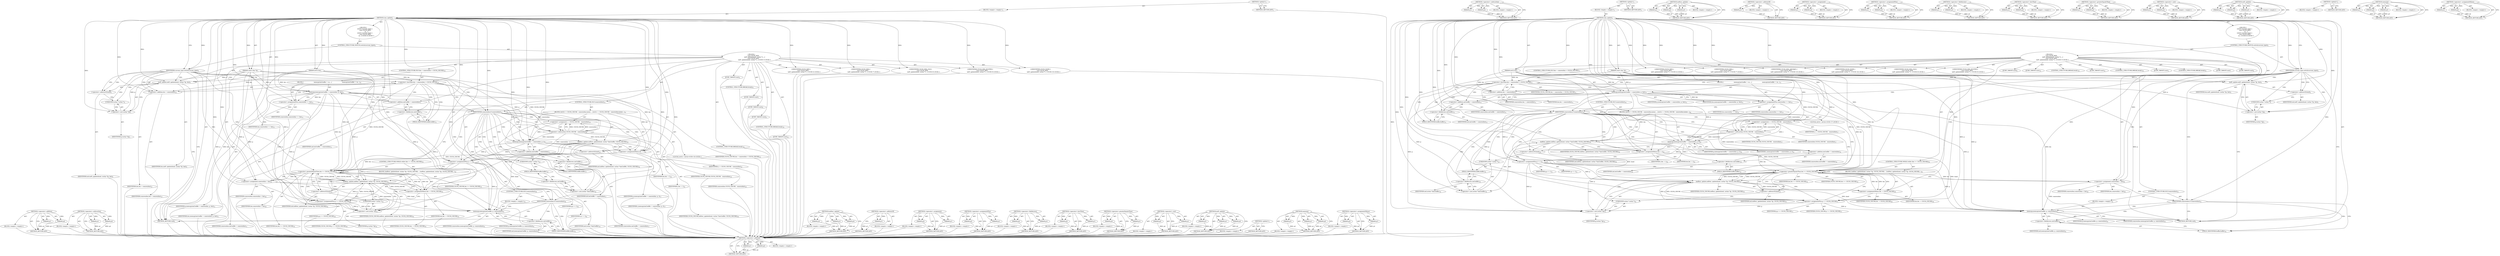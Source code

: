 digraph "&lt;operator&gt;.assignmentMinus" {
vulnerable_154 [label=<(METHOD,&lt;operator&gt;.addition)>];
vulnerable_155 [label=<(PARAM,p1)>];
vulnerable_156 [label=<(PARAM,p2)>];
vulnerable_157 [label=<(BLOCK,&lt;empty&gt;,&lt;empty&gt;)>];
vulnerable_158 [label=<(METHOD_RETURN,ANY)>];
vulnerable_180 [label=<(METHOD,&lt;operator&gt;.subtraction)>];
vulnerable_181 [label=<(PARAM,p1)>];
vulnerable_182 [label=<(PARAM,p2)>];
vulnerable_183 [label=<(BLOCK,&lt;empty&gt;,&lt;empty&gt;)>];
vulnerable_184 [label=<(METHOD_RETURN,ANY)>];
vulnerable_6 [label=<(METHOD,&lt;global&gt;)<SUB>1</SUB>>];
vulnerable_7 [label=<(BLOCK,&lt;empty&gt;,&lt;empty&gt;)<SUB>1</SUB>>];
vulnerable_8 [label=<(METHOD,sum_update)<SUB>1</SUB>>];
vulnerable_9 [label=<(PARAM,const char *p)<SUB>1</SUB>>];
vulnerable_10 [label=<(PARAM,int32 len)<SUB>1</SUB>>];
vulnerable_11 [label="<(BLOCK,{
	switch (cursum_type) {
	  case CSUM_MD5:
		m...,{
	switch (cursum_type) {
	  case CSUM_MD5:
		m...)<SUB>2</SUB>>"];
vulnerable_12 [label=<(CONTROL_STRUCTURE,SWITCH,switch(cursum_type))<SUB>3</SUB>>];
vulnerable_13 [label=<(IDENTIFIER,cursum_type,switch(cursum_type))<SUB>3</SUB>>];
vulnerable_14 [label="<(BLOCK,{
	  case CSUM_MD5:
		md5_update(&amp;md, (uchar *)...,{
	  case CSUM_MD5:
		md5_update(&amp;md, (uchar *)...)<SUB>3</SUB>>"];
vulnerable_15 [label=<(JUMP_TARGET,case)<SUB>4</SUB>>];
vulnerable_16 [label="<(IDENTIFIER,CSUM_MD5,{
	  case CSUM_MD5:
		md5_update(&amp;md, (uchar *)...)<SUB>4</SUB>>"];
vulnerable_17 [label=<(md5_update,md5_update(&amp;md, (uchar *)p, len))<SUB>5</SUB>>];
vulnerable_18 [label=<(&lt;operator&gt;.addressOf,&amp;md)<SUB>5</SUB>>];
vulnerable_19 [label=<(IDENTIFIER,md,md5_update(&amp;md, (uchar *)p, len))<SUB>5</SUB>>];
vulnerable_20 [label=<(&lt;operator&gt;.cast,(uchar *)p)<SUB>5</SUB>>];
vulnerable_21 [label=<(UNKNOWN,uchar *,uchar *)<SUB>5</SUB>>];
vulnerable_22 [label=<(IDENTIFIER,p,(uchar *)p)<SUB>5</SUB>>];
vulnerable_23 [label=<(IDENTIFIER,len,md5_update(&amp;md, (uchar *)p, len))<SUB>5</SUB>>];
vulnerable_24 [label=<(CONTROL_STRUCTURE,BREAK,break;)<SUB>6</SUB>>];
vulnerable_25 [label=<(JUMP_TARGET,case)<SUB>7</SUB>>];
vulnerable_26 [label="<(IDENTIFIER,CSUM_MD4,{
	  case CSUM_MD5:
		md5_update(&amp;md, (uchar *)...)<SUB>7</SUB>>"];
vulnerable_27 [label=<(JUMP_TARGET,case)<SUB>8</SUB>>];
vulnerable_28 [label="<(IDENTIFIER,CSUM_MD4_OLD,{
	  case CSUM_MD5:
		md5_update(&amp;md, (uchar *)...)<SUB>8</SUB>>"];
vulnerable_29 [label=<(JUMP_TARGET,case)<SUB>9</SUB>>];
vulnerable_30 [label="<(IDENTIFIER,CSUM_MD4_BUSTED,{
	  case CSUM_MD5:
		md5_update(&amp;md, (uchar *)...)<SUB>9</SUB>>"];
vulnerable_31 [label=<(CONTROL_STRUCTURE,IF,if (len + sumresidue &lt; CSUM_CHUNK))<SUB>10</SUB>>];
vulnerable_32 [label=<(&lt;operator&gt;.lessThan,len + sumresidue &lt; CSUM_CHUNK)<SUB>10</SUB>>];
vulnerable_33 [label=<(&lt;operator&gt;.addition,len + sumresidue)<SUB>10</SUB>>];
vulnerable_34 [label=<(IDENTIFIER,len,len + sumresidue)<SUB>10</SUB>>];
vulnerable_35 [label=<(IDENTIFIER,sumresidue,len + sumresidue)<SUB>10</SUB>>];
vulnerable_36 [label=<(IDENTIFIER,CSUM_CHUNK,len + sumresidue &lt; CSUM_CHUNK)<SUB>10</SUB>>];
vulnerable_37 [label=<(BLOCK,{
                        memcpy(md.buffer + su...,{
                        memcpy(md.buffer + su...)<SUB>10</SUB>>];
vulnerable_38 [label=<(memcpy,memcpy(md.buffer + sumresidue, p, len))<SUB>11</SUB>>];
vulnerable_39 [label=<(&lt;operator&gt;.addition,md.buffer + sumresidue)<SUB>11</SUB>>];
vulnerable_40 [label=<(&lt;operator&gt;.fieldAccess,md.buffer)<SUB>11</SUB>>];
vulnerable_41 [label=<(IDENTIFIER,md,md.buffer + sumresidue)<SUB>11</SUB>>];
vulnerable_42 [label=<(FIELD_IDENTIFIER,buffer,buffer)<SUB>11</SUB>>];
vulnerable_43 [label=<(IDENTIFIER,sumresidue,md.buffer + sumresidue)<SUB>11</SUB>>];
vulnerable_44 [label=<(IDENTIFIER,p,memcpy(md.buffer + sumresidue, p, len))<SUB>11</SUB>>];
vulnerable_45 [label=<(IDENTIFIER,len,memcpy(md.buffer + sumresidue, p, len))<SUB>11</SUB>>];
vulnerable_46 [label=<(&lt;operator&gt;.assignmentPlus,sumresidue += len)<SUB>12</SUB>>];
vulnerable_47 [label=<(IDENTIFIER,sumresidue,sumresidue += len)<SUB>12</SUB>>];
vulnerable_48 [label=<(IDENTIFIER,len,sumresidue += len)<SUB>12</SUB>>];
vulnerable_49 [label=<(CONTROL_STRUCTURE,IF,if (sumresidue))<SUB>15</SUB>>];
vulnerable_50 [label=<(IDENTIFIER,sumresidue,if (sumresidue))<SUB>15</SUB>>];
vulnerable_51 [label=<(BLOCK,{
			int32 i = CSUM_CHUNK - sumresidue;
			memc...,{
			int32 i = CSUM_CHUNK - sumresidue;
			memc...)<SUB>15</SUB>>];
vulnerable_52 [label="<(LOCAL,int32 i: int32)<SUB>16</SUB>>"];
vulnerable_53 [label=<(&lt;operator&gt;.assignment,i = CSUM_CHUNK - sumresidue)<SUB>16</SUB>>];
vulnerable_54 [label=<(IDENTIFIER,i,i = CSUM_CHUNK - sumresidue)<SUB>16</SUB>>];
vulnerable_55 [label=<(&lt;operator&gt;.subtraction,CSUM_CHUNK - sumresidue)<SUB>16</SUB>>];
vulnerable_56 [label=<(IDENTIFIER,CSUM_CHUNK,CSUM_CHUNK - sumresidue)<SUB>16</SUB>>];
vulnerable_57 [label=<(IDENTIFIER,sumresidue,CSUM_CHUNK - sumresidue)<SUB>16</SUB>>];
vulnerable_58 [label=<(memcpy,memcpy(md.buffer + sumresidue, p, i))<SUB>17</SUB>>];
vulnerable_59 [label=<(&lt;operator&gt;.addition,md.buffer + sumresidue)<SUB>17</SUB>>];
vulnerable_60 [label=<(&lt;operator&gt;.fieldAccess,md.buffer)<SUB>17</SUB>>];
vulnerable_61 [label=<(IDENTIFIER,md,md.buffer + sumresidue)<SUB>17</SUB>>];
vulnerable_62 [label=<(FIELD_IDENTIFIER,buffer,buffer)<SUB>17</SUB>>];
vulnerable_63 [label=<(IDENTIFIER,sumresidue,md.buffer + sumresidue)<SUB>17</SUB>>];
vulnerable_64 [label=<(IDENTIFIER,p,memcpy(md.buffer + sumresidue, p, i))<SUB>17</SUB>>];
vulnerable_65 [label=<(IDENTIFIER,i,memcpy(md.buffer + sumresidue, p, i))<SUB>17</SUB>>];
vulnerable_66 [label=<(mdfour_update,mdfour_update(&amp;md, (uchar *)md.buffer, CSUM_CHUNK))<SUB>18</SUB>>];
vulnerable_67 [label=<(&lt;operator&gt;.addressOf,&amp;md)<SUB>18</SUB>>];
vulnerable_68 [label=<(IDENTIFIER,md,mdfour_update(&amp;md, (uchar *)md.buffer, CSUM_CHUNK))<SUB>18</SUB>>];
vulnerable_69 [label=<(&lt;operator&gt;.cast,(uchar *)md.buffer)<SUB>18</SUB>>];
vulnerable_70 [label=<(UNKNOWN,uchar *,uchar *)<SUB>18</SUB>>];
vulnerable_71 [label=<(&lt;operator&gt;.fieldAccess,md.buffer)<SUB>18</SUB>>];
vulnerable_72 [label=<(IDENTIFIER,md,(uchar *)md.buffer)<SUB>18</SUB>>];
vulnerable_73 [label=<(FIELD_IDENTIFIER,buffer,buffer)<SUB>18</SUB>>];
vulnerable_74 [label=<(IDENTIFIER,CSUM_CHUNK,mdfour_update(&amp;md, (uchar *)md.buffer, CSUM_CHUNK))<SUB>18</SUB>>];
vulnerable_75 [label=<(&lt;operator&gt;.assignmentMinus,len -= i)<SUB>19</SUB>>];
vulnerable_76 [label=<(IDENTIFIER,len,len -= i)<SUB>19</SUB>>];
vulnerable_77 [label=<(IDENTIFIER,i,len -= i)<SUB>19</SUB>>];
vulnerable_78 [label=<(&lt;operator&gt;.assignmentPlus,p += i)<SUB>20</SUB>>];
vulnerable_79 [label=<(IDENTIFIER,p,p += i)<SUB>20</SUB>>];
vulnerable_80 [label=<(IDENTIFIER,i,p += i)<SUB>20</SUB>>];
vulnerable_81 [label=<(CONTROL_STRUCTURE,WHILE,while (len &gt;= CSUM_CHUNK))<SUB>23</SUB>>];
vulnerable_82 [label=<(&lt;operator&gt;.greaterEqualsThan,len &gt;= CSUM_CHUNK)<SUB>23</SUB>>];
vulnerable_83 [label=<(IDENTIFIER,len,len &gt;= CSUM_CHUNK)<SUB>23</SUB>>];
vulnerable_84 [label=<(IDENTIFIER,CSUM_CHUNK,len &gt;= CSUM_CHUNK)<SUB>23</SUB>>];
vulnerable_85 [label=<(BLOCK,{
			mdfour_update(&amp;md, (uchar *)p, CSUM_CHUNK)...,{
			mdfour_update(&amp;md, (uchar *)p, CSUM_CHUNK)...)<SUB>23</SUB>>];
vulnerable_86 [label=<(mdfour_update,mdfour_update(&amp;md, (uchar *)p, CSUM_CHUNK))<SUB>24</SUB>>];
vulnerable_87 [label=<(&lt;operator&gt;.addressOf,&amp;md)<SUB>24</SUB>>];
vulnerable_88 [label=<(IDENTIFIER,md,mdfour_update(&amp;md, (uchar *)p, CSUM_CHUNK))<SUB>24</SUB>>];
vulnerable_89 [label=<(&lt;operator&gt;.cast,(uchar *)p)<SUB>24</SUB>>];
vulnerable_90 [label=<(UNKNOWN,uchar *,uchar *)<SUB>24</SUB>>];
vulnerable_91 [label=<(IDENTIFIER,p,(uchar *)p)<SUB>24</SUB>>];
vulnerable_92 [label=<(IDENTIFIER,CSUM_CHUNK,mdfour_update(&amp;md, (uchar *)p, CSUM_CHUNK))<SUB>24</SUB>>];
vulnerable_93 [label=<(&lt;operator&gt;.assignmentMinus,len -= CSUM_CHUNK)<SUB>25</SUB>>];
vulnerable_94 [label=<(IDENTIFIER,len,len -= CSUM_CHUNK)<SUB>25</SUB>>];
vulnerable_95 [label=<(IDENTIFIER,CSUM_CHUNK,len -= CSUM_CHUNK)<SUB>25</SUB>>];
vulnerable_96 [label=<(&lt;operator&gt;.assignmentPlus,p += CSUM_CHUNK)<SUB>26</SUB>>];
vulnerable_97 [label=<(IDENTIFIER,p,p += CSUM_CHUNK)<SUB>26</SUB>>];
vulnerable_98 [label=<(IDENTIFIER,CSUM_CHUNK,p += CSUM_CHUNK)<SUB>26</SUB>>];
vulnerable_99 [label=<(&lt;operator&gt;.assignment,sumresidue = len)<SUB>29</SUB>>];
vulnerable_100 [label=<(IDENTIFIER,sumresidue,sumresidue = len)<SUB>29</SUB>>];
vulnerable_101 [label=<(IDENTIFIER,len,sumresidue = len)<SUB>29</SUB>>];
vulnerable_102 [label=<(CONTROL_STRUCTURE,IF,if (sumresidue))<SUB>30</SUB>>];
vulnerable_103 [label=<(IDENTIFIER,sumresidue,if (sumresidue))<SUB>30</SUB>>];
vulnerable_104 [label=<(BLOCK,&lt;empty&gt;,&lt;empty&gt;)<SUB>31</SUB>>];
vulnerable_105 [label=<(memcpy,memcpy(md.buffer, p, sumresidue))<SUB>31</SUB>>];
vulnerable_106 [label=<(&lt;operator&gt;.fieldAccess,md.buffer)<SUB>31</SUB>>];
vulnerable_107 [label=<(IDENTIFIER,md,memcpy(md.buffer, p, sumresidue))<SUB>31</SUB>>];
vulnerable_108 [label=<(FIELD_IDENTIFIER,buffer,buffer)<SUB>31</SUB>>];
vulnerable_109 [label=<(IDENTIFIER,p,memcpy(md.buffer, p, sumresidue))<SUB>31</SUB>>];
vulnerable_110 [label=<(IDENTIFIER,sumresidue,memcpy(md.buffer, p, sumresidue))<SUB>31</SUB>>];
vulnerable_111 [label=<(CONTROL_STRUCTURE,BREAK,break;)<SUB>32</SUB>>];
vulnerable_112 [label=<(JUMP_TARGET,case)<SUB>33</SUB>>];
vulnerable_113 [label="<(IDENTIFIER,CSUM_NONE,{
	  case CSUM_MD5:
		md5_update(&amp;md, (uchar *)...)<SUB>33</SUB>>"];
vulnerable_114 [label=<(CONTROL_STRUCTURE,BREAK,break;)<SUB>34</SUB>>];
vulnerable_115 [label=<(METHOD_RETURN,void)<SUB>1</SUB>>];
vulnerable_117 [label=<(METHOD_RETURN,ANY)<SUB>1</SUB>>];
vulnerable_185 [label=<(METHOD,mdfour_update)>];
vulnerable_186 [label=<(PARAM,p1)>];
vulnerable_187 [label=<(PARAM,p2)>];
vulnerable_188 [label=<(PARAM,p3)>];
vulnerable_189 [label=<(BLOCK,&lt;empty&gt;,&lt;empty&gt;)>];
vulnerable_190 [label=<(METHOD_RETURN,ANY)>];
vulnerable_140 [label=<(METHOD,&lt;operator&gt;.addressOf)>];
vulnerable_141 [label=<(PARAM,p1)>];
vulnerable_142 [label=<(BLOCK,&lt;empty&gt;,&lt;empty&gt;)>];
vulnerable_143 [label=<(METHOD_RETURN,ANY)>];
vulnerable_175 [label=<(METHOD,&lt;operator&gt;.assignment)>];
vulnerable_176 [label=<(PARAM,p1)>];
vulnerable_177 [label=<(PARAM,p2)>];
vulnerable_178 [label=<(BLOCK,&lt;empty&gt;,&lt;empty&gt;)>];
vulnerable_179 [label=<(METHOD_RETURN,ANY)>];
vulnerable_170 [label=<(METHOD,&lt;operator&gt;.assignmentPlus)>];
vulnerable_171 [label=<(PARAM,p1)>];
vulnerable_172 [label=<(PARAM,p2)>];
vulnerable_173 [label=<(BLOCK,&lt;empty&gt;,&lt;empty&gt;)>];
vulnerable_174 [label=<(METHOD_RETURN,ANY)>];
vulnerable_165 [label=<(METHOD,&lt;operator&gt;.fieldAccess)>];
vulnerable_166 [label=<(PARAM,p1)>];
vulnerable_167 [label=<(PARAM,p2)>];
vulnerable_168 [label=<(BLOCK,&lt;empty&gt;,&lt;empty&gt;)>];
vulnerable_169 [label=<(METHOD_RETURN,ANY)>];
vulnerable_149 [label=<(METHOD,&lt;operator&gt;.lessThan)>];
vulnerable_150 [label=<(PARAM,p1)>];
vulnerable_151 [label=<(PARAM,p2)>];
vulnerable_152 [label=<(BLOCK,&lt;empty&gt;,&lt;empty&gt;)>];
vulnerable_153 [label=<(METHOD_RETURN,ANY)>];
vulnerable_196 [label=<(METHOD,&lt;operator&gt;.greaterEqualsThan)>];
vulnerable_197 [label=<(PARAM,p1)>];
vulnerable_198 [label=<(PARAM,p2)>];
vulnerable_199 [label=<(BLOCK,&lt;empty&gt;,&lt;empty&gt;)>];
vulnerable_200 [label=<(METHOD_RETURN,ANY)>];
vulnerable_144 [label=<(METHOD,&lt;operator&gt;.cast)>];
vulnerable_145 [label=<(PARAM,p1)>];
vulnerable_146 [label=<(PARAM,p2)>];
vulnerable_147 [label=<(BLOCK,&lt;empty&gt;,&lt;empty&gt;)>];
vulnerable_148 [label=<(METHOD_RETURN,ANY)>];
vulnerable_134 [label=<(METHOD,md5_update)>];
vulnerable_135 [label=<(PARAM,p1)>];
vulnerable_136 [label=<(PARAM,p2)>];
vulnerable_137 [label=<(PARAM,p3)>];
vulnerable_138 [label=<(BLOCK,&lt;empty&gt;,&lt;empty&gt;)>];
vulnerable_139 [label=<(METHOD_RETURN,ANY)>];
vulnerable_128 [label=<(METHOD,&lt;global&gt;)<SUB>1</SUB>>];
vulnerable_129 [label=<(BLOCK,&lt;empty&gt;,&lt;empty&gt;)>];
vulnerable_130 [label=<(METHOD_RETURN,ANY)>];
vulnerable_159 [label=<(METHOD,memcpy)>];
vulnerable_160 [label=<(PARAM,p1)>];
vulnerable_161 [label=<(PARAM,p2)>];
vulnerable_162 [label=<(PARAM,p3)>];
vulnerable_163 [label=<(BLOCK,&lt;empty&gt;,&lt;empty&gt;)>];
vulnerable_164 [label=<(METHOD_RETURN,ANY)>];
vulnerable_191 [label=<(METHOD,&lt;operator&gt;.assignmentMinus)>];
vulnerable_192 [label=<(PARAM,p1)>];
vulnerable_193 [label=<(PARAM,p2)>];
vulnerable_194 [label=<(BLOCK,&lt;empty&gt;,&lt;empty&gt;)>];
vulnerable_195 [label=<(METHOD_RETURN,ANY)>];
fixed_156 [label=<(METHOD,&lt;operator&gt;.addition)>];
fixed_157 [label=<(PARAM,p1)>];
fixed_158 [label=<(PARAM,p2)>];
fixed_159 [label=<(BLOCK,&lt;empty&gt;,&lt;empty&gt;)>];
fixed_160 [label=<(METHOD_RETURN,ANY)>];
fixed_182 [label=<(METHOD,&lt;operator&gt;.subtraction)>];
fixed_183 [label=<(PARAM,p1)>];
fixed_184 [label=<(PARAM,p2)>];
fixed_185 [label=<(BLOCK,&lt;empty&gt;,&lt;empty&gt;)>];
fixed_186 [label=<(METHOD_RETURN,ANY)>];
fixed_6 [label=<(METHOD,&lt;global&gt;)<SUB>1</SUB>>];
fixed_7 [label=<(BLOCK,&lt;empty&gt;,&lt;empty&gt;)<SUB>1</SUB>>];
fixed_8 [label=<(METHOD,sum_update)<SUB>1</SUB>>];
fixed_9 [label=<(PARAM,const char *p)<SUB>1</SUB>>];
fixed_10 [label=<(PARAM,int32 len)<SUB>1</SUB>>];
fixed_11 [label="<(BLOCK,{
	switch (cursum_type) {
	  case CSUM_MD5:
		m...,{
	switch (cursum_type) {
	  case CSUM_MD5:
		m...)<SUB>2</SUB>>"];
fixed_12 [label=<(CONTROL_STRUCTURE,SWITCH,switch(cursum_type))<SUB>3</SUB>>];
fixed_13 [label=<(IDENTIFIER,cursum_type,switch(cursum_type))<SUB>3</SUB>>];
fixed_14 [label="<(BLOCK,{
	  case CSUM_MD5:
		md5_update(&amp;md, (uchar *)...,{
	  case CSUM_MD5:
		md5_update(&amp;md, (uchar *)...)<SUB>3</SUB>>"];
fixed_15 [label=<(JUMP_TARGET,case)<SUB>4</SUB>>];
fixed_16 [label="<(IDENTIFIER,CSUM_MD5,{
	  case CSUM_MD5:
		md5_update(&amp;md, (uchar *)...)<SUB>4</SUB>>"];
fixed_17 [label=<(md5_update,md5_update(&amp;md, (uchar *)p, len))<SUB>5</SUB>>];
fixed_18 [label=<(&lt;operator&gt;.addressOf,&amp;md)<SUB>5</SUB>>];
fixed_19 [label=<(IDENTIFIER,md,md5_update(&amp;md, (uchar *)p, len))<SUB>5</SUB>>];
fixed_20 [label=<(&lt;operator&gt;.cast,(uchar *)p)<SUB>5</SUB>>];
fixed_21 [label=<(UNKNOWN,uchar *,uchar *)<SUB>5</SUB>>];
fixed_22 [label=<(IDENTIFIER,p,(uchar *)p)<SUB>5</SUB>>];
fixed_23 [label=<(IDENTIFIER,len,md5_update(&amp;md, (uchar *)p, len))<SUB>5</SUB>>];
fixed_24 [label=<(CONTROL_STRUCTURE,BREAK,break;)<SUB>6</SUB>>];
fixed_25 [label=<(JUMP_TARGET,case)<SUB>7</SUB>>];
fixed_26 [label="<(IDENTIFIER,CSUM_MD4,{
	  case CSUM_MD5:
		md5_update(&amp;md, (uchar *)...)<SUB>7</SUB>>"];
fixed_27 [label=<(JUMP_TARGET,case)<SUB>8</SUB>>];
fixed_28 [label="<(IDENTIFIER,CSUM_MD4_OLD,{
	  case CSUM_MD5:
		md5_update(&amp;md, (uchar *)...)<SUB>8</SUB>>"];
fixed_29 [label=<(JUMP_TARGET,case)<SUB>9</SUB>>];
fixed_30 [label="<(IDENTIFIER,CSUM_MD4_BUSTED,{
	  case CSUM_MD5:
		md5_update(&amp;md, (uchar *)...)<SUB>9</SUB>>"];
fixed_31 [label=<(JUMP_TARGET,case)<SUB>10</SUB>>];
fixed_32 [label="<(IDENTIFIER,CSUM_MD4_ARCHAIC,{
	  case CSUM_MD5:
		md5_update(&amp;md, (uchar *)...)<SUB>10</SUB>>"];
fixed_33 [label=<(CONTROL_STRUCTURE,IF,if (len + sumresidue &lt; CSUM_CHUNK))<SUB>11</SUB>>];
fixed_34 [label=<(&lt;operator&gt;.lessThan,len + sumresidue &lt; CSUM_CHUNK)<SUB>11</SUB>>];
fixed_35 [label=<(&lt;operator&gt;.addition,len + sumresidue)<SUB>11</SUB>>];
fixed_36 [label=<(IDENTIFIER,len,len + sumresidue)<SUB>11</SUB>>];
fixed_37 [label=<(IDENTIFIER,sumresidue,len + sumresidue)<SUB>11</SUB>>];
fixed_38 [label=<(IDENTIFIER,CSUM_CHUNK,len + sumresidue &lt; CSUM_CHUNK)<SUB>11</SUB>>];
fixed_39 [label=<(BLOCK,{
                        memcpy(md.buffer + su...,{
                        memcpy(md.buffer + su...)<SUB>11</SUB>>];
fixed_40 [label=<(memcpy,memcpy(md.buffer + sumresidue, p, len))<SUB>12</SUB>>];
fixed_41 [label=<(&lt;operator&gt;.addition,md.buffer + sumresidue)<SUB>12</SUB>>];
fixed_42 [label=<(&lt;operator&gt;.fieldAccess,md.buffer)<SUB>12</SUB>>];
fixed_43 [label=<(IDENTIFIER,md,md.buffer + sumresidue)<SUB>12</SUB>>];
fixed_44 [label=<(FIELD_IDENTIFIER,buffer,buffer)<SUB>12</SUB>>];
fixed_45 [label=<(IDENTIFIER,sumresidue,md.buffer + sumresidue)<SUB>12</SUB>>];
fixed_46 [label=<(IDENTIFIER,p,memcpy(md.buffer + sumresidue, p, len))<SUB>12</SUB>>];
fixed_47 [label=<(IDENTIFIER,len,memcpy(md.buffer + sumresidue, p, len))<SUB>12</SUB>>];
fixed_48 [label=<(&lt;operator&gt;.assignmentPlus,sumresidue += len)<SUB>13</SUB>>];
fixed_49 [label=<(IDENTIFIER,sumresidue,sumresidue += len)<SUB>13</SUB>>];
fixed_50 [label=<(IDENTIFIER,len,sumresidue += len)<SUB>13</SUB>>];
fixed_51 [label=<(CONTROL_STRUCTURE,IF,if (sumresidue))<SUB>16</SUB>>];
fixed_52 [label=<(IDENTIFIER,sumresidue,if (sumresidue))<SUB>16</SUB>>];
fixed_53 [label=<(BLOCK,{
			int32 i = CSUM_CHUNK - sumresidue;
			memc...,{
			int32 i = CSUM_CHUNK - sumresidue;
			memc...)<SUB>16</SUB>>];
fixed_54 [label="<(LOCAL,int32 i: int32)<SUB>17</SUB>>"];
fixed_55 [label=<(&lt;operator&gt;.assignment,i = CSUM_CHUNK - sumresidue)<SUB>17</SUB>>];
fixed_56 [label=<(IDENTIFIER,i,i = CSUM_CHUNK - sumresidue)<SUB>17</SUB>>];
fixed_57 [label=<(&lt;operator&gt;.subtraction,CSUM_CHUNK - sumresidue)<SUB>17</SUB>>];
fixed_58 [label=<(IDENTIFIER,CSUM_CHUNK,CSUM_CHUNK - sumresidue)<SUB>17</SUB>>];
fixed_59 [label=<(IDENTIFIER,sumresidue,CSUM_CHUNK - sumresidue)<SUB>17</SUB>>];
fixed_60 [label=<(memcpy,memcpy(md.buffer + sumresidue, p, i))<SUB>18</SUB>>];
fixed_61 [label=<(&lt;operator&gt;.addition,md.buffer + sumresidue)<SUB>18</SUB>>];
fixed_62 [label=<(&lt;operator&gt;.fieldAccess,md.buffer)<SUB>18</SUB>>];
fixed_63 [label=<(IDENTIFIER,md,md.buffer + sumresidue)<SUB>18</SUB>>];
fixed_64 [label=<(FIELD_IDENTIFIER,buffer,buffer)<SUB>18</SUB>>];
fixed_65 [label=<(IDENTIFIER,sumresidue,md.buffer + sumresidue)<SUB>18</SUB>>];
fixed_66 [label=<(IDENTIFIER,p,memcpy(md.buffer + sumresidue, p, i))<SUB>18</SUB>>];
fixed_67 [label=<(IDENTIFIER,i,memcpy(md.buffer + sumresidue, p, i))<SUB>18</SUB>>];
fixed_68 [label=<(mdfour_update,mdfour_update(&amp;md, (uchar *)md.buffer, CSUM_CHUNK))<SUB>19</SUB>>];
fixed_69 [label=<(&lt;operator&gt;.addressOf,&amp;md)<SUB>19</SUB>>];
fixed_70 [label=<(IDENTIFIER,md,mdfour_update(&amp;md, (uchar *)md.buffer, CSUM_CHUNK))<SUB>19</SUB>>];
fixed_71 [label=<(&lt;operator&gt;.cast,(uchar *)md.buffer)<SUB>19</SUB>>];
fixed_72 [label=<(UNKNOWN,uchar *,uchar *)<SUB>19</SUB>>];
fixed_73 [label=<(&lt;operator&gt;.fieldAccess,md.buffer)<SUB>19</SUB>>];
fixed_74 [label=<(IDENTIFIER,md,(uchar *)md.buffer)<SUB>19</SUB>>];
fixed_75 [label=<(FIELD_IDENTIFIER,buffer,buffer)<SUB>19</SUB>>];
fixed_76 [label=<(IDENTIFIER,CSUM_CHUNK,mdfour_update(&amp;md, (uchar *)md.buffer, CSUM_CHUNK))<SUB>19</SUB>>];
fixed_77 [label=<(&lt;operator&gt;.assignmentMinus,len -= i)<SUB>20</SUB>>];
fixed_78 [label=<(IDENTIFIER,len,len -= i)<SUB>20</SUB>>];
fixed_79 [label=<(IDENTIFIER,i,len -= i)<SUB>20</SUB>>];
fixed_80 [label=<(&lt;operator&gt;.assignmentPlus,p += i)<SUB>21</SUB>>];
fixed_81 [label=<(IDENTIFIER,p,p += i)<SUB>21</SUB>>];
fixed_82 [label=<(IDENTIFIER,i,p += i)<SUB>21</SUB>>];
fixed_83 [label=<(CONTROL_STRUCTURE,WHILE,while (len &gt;= CSUM_CHUNK))<SUB>24</SUB>>];
fixed_84 [label=<(&lt;operator&gt;.greaterEqualsThan,len &gt;= CSUM_CHUNK)<SUB>24</SUB>>];
fixed_85 [label=<(IDENTIFIER,len,len &gt;= CSUM_CHUNK)<SUB>24</SUB>>];
fixed_86 [label=<(IDENTIFIER,CSUM_CHUNK,len &gt;= CSUM_CHUNK)<SUB>24</SUB>>];
fixed_87 [label=<(BLOCK,{
			mdfour_update(&amp;md, (uchar *)p, CSUM_CHUNK)...,{
			mdfour_update(&amp;md, (uchar *)p, CSUM_CHUNK)...)<SUB>24</SUB>>];
fixed_88 [label=<(mdfour_update,mdfour_update(&amp;md, (uchar *)p, CSUM_CHUNK))<SUB>25</SUB>>];
fixed_89 [label=<(&lt;operator&gt;.addressOf,&amp;md)<SUB>25</SUB>>];
fixed_90 [label=<(IDENTIFIER,md,mdfour_update(&amp;md, (uchar *)p, CSUM_CHUNK))<SUB>25</SUB>>];
fixed_91 [label=<(&lt;operator&gt;.cast,(uchar *)p)<SUB>25</SUB>>];
fixed_92 [label=<(UNKNOWN,uchar *,uchar *)<SUB>25</SUB>>];
fixed_93 [label=<(IDENTIFIER,p,(uchar *)p)<SUB>25</SUB>>];
fixed_94 [label=<(IDENTIFIER,CSUM_CHUNK,mdfour_update(&amp;md, (uchar *)p, CSUM_CHUNK))<SUB>25</SUB>>];
fixed_95 [label=<(&lt;operator&gt;.assignmentMinus,len -= CSUM_CHUNK)<SUB>26</SUB>>];
fixed_96 [label=<(IDENTIFIER,len,len -= CSUM_CHUNK)<SUB>26</SUB>>];
fixed_97 [label=<(IDENTIFIER,CSUM_CHUNK,len -= CSUM_CHUNK)<SUB>26</SUB>>];
fixed_98 [label=<(&lt;operator&gt;.assignmentPlus,p += CSUM_CHUNK)<SUB>27</SUB>>];
fixed_99 [label=<(IDENTIFIER,p,p += CSUM_CHUNK)<SUB>27</SUB>>];
fixed_100 [label=<(IDENTIFIER,CSUM_CHUNK,p += CSUM_CHUNK)<SUB>27</SUB>>];
fixed_101 [label=<(&lt;operator&gt;.assignment,sumresidue = len)<SUB>30</SUB>>];
fixed_102 [label=<(IDENTIFIER,sumresidue,sumresidue = len)<SUB>30</SUB>>];
fixed_103 [label=<(IDENTIFIER,len,sumresidue = len)<SUB>30</SUB>>];
fixed_104 [label=<(CONTROL_STRUCTURE,IF,if (sumresidue))<SUB>31</SUB>>];
fixed_105 [label=<(IDENTIFIER,sumresidue,if (sumresidue))<SUB>31</SUB>>];
fixed_106 [label=<(BLOCK,&lt;empty&gt;,&lt;empty&gt;)<SUB>32</SUB>>];
fixed_107 [label=<(memcpy,memcpy(md.buffer, p, sumresidue))<SUB>32</SUB>>];
fixed_108 [label=<(&lt;operator&gt;.fieldAccess,md.buffer)<SUB>32</SUB>>];
fixed_109 [label=<(IDENTIFIER,md,memcpy(md.buffer, p, sumresidue))<SUB>32</SUB>>];
fixed_110 [label=<(FIELD_IDENTIFIER,buffer,buffer)<SUB>32</SUB>>];
fixed_111 [label=<(IDENTIFIER,p,memcpy(md.buffer, p, sumresidue))<SUB>32</SUB>>];
fixed_112 [label=<(IDENTIFIER,sumresidue,memcpy(md.buffer, p, sumresidue))<SUB>32</SUB>>];
fixed_113 [label=<(CONTROL_STRUCTURE,BREAK,break;)<SUB>33</SUB>>];
fixed_114 [label=<(JUMP_TARGET,case)<SUB>34</SUB>>];
fixed_115 [label="<(IDENTIFIER,CSUM_NONE,{
	  case CSUM_MD5:
		md5_update(&amp;md, (uchar *)...)<SUB>34</SUB>>"];
fixed_116 [label=<(CONTROL_STRUCTURE,BREAK,break;)<SUB>35</SUB>>];
fixed_117 [label=<(METHOD_RETURN,void)<SUB>1</SUB>>];
fixed_119 [label=<(METHOD_RETURN,ANY)<SUB>1</SUB>>];
fixed_187 [label=<(METHOD,mdfour_update)>];
fixed_188 [label=<(PARAM,p1)>];
fixed_189 [label=<(PARAM,p2)>];
fixed_190 [label=<(PARAM,p3)>];
fixed_191 [label=<(BLOCK,&lt;empty&gt;,&lt;empty&gt;)>];
fixed_192 [label=<(METHOD_RETURN,ANY)>];
fixed_142 [label=<(METHOD,&lt;operator&gt;.addressOf)>];
fixed_143 [label=<(PARAM,p1)>];
fixed_144 [label=<(BLOCK,&lt;empty&gt;,&lt;empty&gt;)>];
fixed_145 [label=<(METHOD_RETURN,ANY)>];
fixed_177 [label=<(METHOD,&lt;operator&gt;.assignment)>];
fixed_178 [label=<(PARAM,p1)>];
fixed_179 [label=<(PARAM,p2)>];
fixed_180 [label=<(BLOCK,&lt;empty&gt;,&lt;empty&gt;)>];
fixed_181 [label=<(METHOD_RETURN,ANY)>];
fixed_172 [label=<(METHOD,&lt;operator&gt;.assignmentPlus)>];
fixed_173 [label=<(PARAM,p1)>];
fixed_174 [label=<(PARAM,p2)>];
fixed_175 [label=<(BLOCK,&lt;empty&gt;,&lt;empty&gt;)>];
fixed_176 [label=<(METHOD_RETURN,ANY)>];
fixed_167 [label=<(METHOD,&lt;operator&gt;.fieldAccess)>];
fixed_168 [label=<(PARAM,p1)>];
fixed_169 [label=<(PARAM,p2)>];
fixed_170 [label=<(BLOCK,&lt;empty&gt;,&lt;empty&gt;)>];
fixed_171 [label=<(METHOD_RETURN,ANY)>];
fixed_151 [label=<(METHOD,&lt;operator&gt;.lessThan)>];
fixed_152 [label=<(PARAM,p1)>];
fixed_153 [label=<(PARAM,p2)>];
fixed_154 [label=<(BLOCK,&lt;empty&gt;,&lt;empty&gt;)>];
fixed_155 [label=<(METHOD_RETURN,ANY)>];
fixed_198 [label=<(METHOD,&lt;operator&gt;.greaterEqualsThan)>];
fixed_199 [label=<(PARAM,p1)>];
fixed_200 [label=<(PARAM,p2)>];
fixed_201 [label=<(BLOCK,&lt;empty&gt;,&lt;empty&gt;)>];
fixed_202 [label=<(METHOD_RETURN,ANY)>];
fixed_146 [label=<(METHOD,&lt;operator&gt;.cast)>];
fixed_147 [label=<(PARAM,p1)>];
fixed_148 [label=<(PARAM,p2)>];
fixed_149 [label=<(BLOCK,&lt;empty&gt;,&lt;empty&gt;)>];
fixed_150 [label=<(METHOD_RETURN,ANY)>];
fixed_136 [label=<(METHOD,md5_update)>];
fixed_137 [label=<(PARAM,p1)>];
fixed_138 [label=<(PARAM,p2)>];
fixed_139 [label=<(PARAM,p3)>];
fixed_140 [label=<(BLOCK,&lt;empty&gt;,&lt;empty&gt;)>];
fixed_141 [label=<(METHOD_RETURN,ANY)>];
fixed_130 [label=<(METHOD,&lt;global&gt;)<SUB>1</SUB>>];
fixed_131 [label=<(BLOCK,&lt;empty&gt;,&lt;empty&gt;)>];
fixed_132 [label=<(METHOD_RETURN,ANY)>];
fixed_161 [label=<(METHOD,memcpy)>];
fixed_162 [label=<(PARAM,p1)>];
fixed_163 [label=<(PARAM,p2)>];
fixed_164 [label=<(PARAM,p3)>];
fixed_165 [label=<(BLOCK,&lt;empty&gt;,&lt;empty&gt;)>];
fixed_166 [label=<(METHOD_RETURN,ANY)>];
fixed_193 [label=<(METHOD,&lt;operator&gt;.assignmentMinus)>];
fixed_194 [label=<(PARAM,p1)>];
fixed_195 [label=<(PARAM,p2)>];
fixed_196 [label=<(BLOCK,&lt;empty&gt;,&lt;empty&gt;)>];
fixed_197 [label=<(METHOD_RETURN,ANY)>];
vulnerable_154 -> vulnerable_155  [key=0, label="AST: "];
vulnerable_154 -> vulnerable_155  [key=1, label="DDG: "];
vulnerable_154 -> vulnerable_157  [key=0, label="AST: "];
vulnerable_154 -> vulnerable_156  [key=0, label="AST: "];
vulnerable_154 -> vulnerable_156  [key=1, label="DDG: "];
vulnerable_154 -> vulnerable_158  [key=0, label="AST: "];
vulnerable_154 -> vulnerable_158  [key=1, label="CFG: "];
vulnerable_155 -> vulnerable_158  [key=0, label="DDG: p1"];
vulnerable_156 -> vulnerable_158  [key=0, label="DDG: p2"];
vulnerable_157 -> fixed_156  [key=0];
vulnerable_158 -> fixed_156  [key=0];
vulnerable_180 -> vulnerable_181  [key=0, label="AST: "];
vulnerable_180 -> vulnerable_181  [key=1, label="DDG: "];
vulnerable_180 -> vulnerable_183  [key=0, label="AST: "];
vulnerable_180 -> vulnerable_182  [key=0, label="AST: "];
vulnerable_180 -> vulnerable_182  [key=1, label="DDG: "];
vulnerable_180 -> vulnerable_184  [key=0, label="AST: "];
vulnerable_180 -> vulnerable_184  [key=1, label="CFG: "];
vulnerable_181 -> vulnerable_184  [key=0, label="DDG: p1"];
vulnerable_182 -> vulnerable_184  [key=0, label="DDG: p2"];
vulnerable_183 -> fixed_156  [key=0];
vulnerable_184 -> fixed_156  [key=0];
vulnerable_6 -> vulnerable_7  [key=0, label="AST: "];
vulnerable_6 -> vulnerable_117  [key=0, label="AST: "];
vulnerable_6 -> vulnerable_117  [key=1, label="CFG: "];
vulnerable_7 -> vulnerable_8  [key=0, label="AST: "];
vulnerable_8 -> vulnerable_9  [key=0, label="AST: "];
vulnerable_8 -> vulnerable_9  [key=1, label="DDG: "];
vulnerable_8 -> vulnerable_10  [key=0, label="AST: "];
vulnerable_8 -> vulnerable_10  [key=1, label="DDG: "];
vulnerable_8 -> vulnerable_11  [key=0, label="AST: "];
vulnerable_8 -> vulnerable_115  [key=0, label="AST: "];
vulnerable_8 -> vulnerable_13  [key=0, label="CFG: "];
vulnerable_8 -> vulnerable_13  [key=1, label="DDG: "];
vulnerable_8 -> vulnerable_16  [key=0, label="DDG: "];
vulnerable_8 -> vulnerable_26  [key=0, label="DDG: "];
vulnerable_8 -> vulnerable_28  [key=0, label="DDG: "];
vulnerable_8 -> vulnerable_30  [key=0, label="DDG: "];
vulnerable_8 -> vulnerable_99  [key=0, label="DDG: "];
vulnerable_8 -> vulnerable_113  [key=0, label="DDG: "];
vulnerable_8 -> vulnerable_17  [key=0, label="DDG: "];
vulnerable_8 -> vulnerable_50  [key=0, label="DDG: "];
vulnerable_8 -> vulnerable_103  [key=0, label="DDG: "];
vulnerable_8 -> vulnerable_20  [key=0, label="DDG: "];
vulnerable_8 -> vulnerable_32  [key=0, label="DDG: "];
vulnerable_8 -> vulnerable_46  [key=0, label="DDG: "];
vulnerable_8 -> vulnerable_75  [key=0, label="DDG: "];
vulnerable_8 -> vulnerable_78  [key=0, label="DDG: "];
vulnerable_8 -> vulnerable_82  [key=0, label="DDG: "];
vulnerable_8 -> vulnerable_93  [key=0, label="DDG: "];
vulnerable_8 -> vulnerable_96  [key=0, label="DDG: "];
vulnerable_8 -> vulnerable_33  [key=0, label="DDG: "];
vulnerable_8 -> vulnerable_38  [key=0, label="DDG: "];
vulnerable_8 -> vulnerable_58  [key=0, label="DDG: "];
vulnerable_8 -> vulnerable_66  [key=0, label="DDG: "];
vulnerable_8 -> vulnerable_86  [key=0, label="DDG: "];
vulnerable_8 -> vulnerable_105  [key=0, label="DDG: "];
vulnerable_8 -> vulnerable_39  [key=0, label="DDG: "];
vulnerable_8 -> vulnerable_55  [key=0, label="DDG: "];
vulnerable_8 -> vulnerable_59  [key=0, label="DDG: "];
vulnerable_8 -> vulnerable_69  [key=0, label="DDG: "];
vulnerable_8 -> vulnerable_89  [key=0, label="DDG: "];
vulnerable_9 -> vulnerable_115  [key=0, label="DDG: p"];
vulnerable_9 -> vulnerable_17  [key=0, label="DDG: p"];
vulnerable_9 -> vulnerable_20  [key=0, label="DDG: p"];
vulnerable_9 -> vulnerable_38  [key=0, label="DDG: p"];
vulnerable_9 -> vulnerable_58  [key=0, label="DDG: p"];
vulnerable_9 -> vulnerable_86  [key=0, label="DDG: p"];
vulnerable_9 -> vulnerable_96  [key=0, label="DDG: p"];
vulnerable_9 -> vulnerable_105  [key=0, label="DDG: p"];
vulnerable_9 -> vulnerable_89  [key=0, label="DDG: p"];
vulnerable_10 -> vulnerable_115  [key=0, label="DDG: len"];
vulnerable_10 -> vulnerable_17  [key=0, label="DDG: len"];
vulnerable_10 -> vulnerable_32  [key=0, label="DDG: len"];
vulnerable_10 -> vulnerable_82  [key=0, label="DDG: len"];
vulnerable_10 -> vulnerable_33  [key=0, label="DDG: len"];
vulnerable_10 -> vulnerable_38  [key=0, label="DDG: len"];
vulnerable_10 -> vulnerable_75  [key=0, label="DDG: len"];
vulnerable_11 -> vulnerable_12  [key=0, label="AST: "];
vulnerable_12 -> vulnerable_13  [key=0, label="AST: "];
vulnerable_12 -> vulnerable_14  [key=0, label="AST: "];
vulnerable_13 -> vulnerable_115  [key=0, label="CFG: "];
vulnerable_13 -> vulnerable_18  [key=0, label="CFG: "];
vulnerable_13 -> vulnerable_18  [key=1, label="CDG: "];
vulnerable_13 -> vulnerable_33  [key=0, label="CFG: "];
vulnerable_13 -> vulnerable_33  [key=1, label="CDG: "];
vulnerable_13 -> vulnerable_17  [key=0, label="CDG: "];
vulnerable_13 -> vulnerable_21  [key=0, label="CDG: "];
vulnerable_13 -> vulnerable_32  [key=0, label="CDG: "];
vulnerable_13 -> vulnerable_99  [key=0, label="CDG: "];
vulnerable_13 -> vulnerable_20  [key=0, label="CDG: "];
vulnerable_13 -> vulnerable_103  [key=0, label="CDG: "];
vulnerable_13 -> vulnerable_50  [key=0, label="CDG: "];
vulnerable_13 -> vulnerable_82  [key=0, label="CDG: "];
vulnerable_14 -> vulnerable_15  [key=0, label="AST: "];
vulnerable_14 -> vulnerable_16  [key=0, label="AST: "];
vulnerable_14 -> vulnerable_17  [key=0, label="AST: "];
vulnerable_14 -> vulnerable_24  [key=0, label="AST: "];
vulnerable_14 -> vulnerable_25  [key=0, label="AST: "];
vulnerable_14 -> vulnerable_26  [key=0, label="AST: "];
vulnerable_14 -> vulnerable_27  [key=0, label="AST: "];
vulnerable_14 -> vulnerable_28  [key=0, label="AST: "];
vulnerable_14 -> vulnerable_29  [key=0, label="AST: "];
vulnerable_14 -> vulnerable_30  [key=0, label="AST: "];
vulnerable_14 -> vulnerable_31  [key=0, label="AST: "];
vulnerable_14 -> vulnerable_49  [key=0, label="AST: "];
vulnerable_14 -> vulnerable_81  [key=0, label="AST: "];
vulnerable_14 -> vulnerable_99  [key=0, label="AST: "];
vulnerable_14 -> vulnerable_102  [key=0, label="AST: "];
vulnerable_14 -> vulnerable_111  [key=0, label="AST: "];
vulnerable_14 -> vulnerable_112  [key=0, label="AST: "];
vulnerable_14 -> vulnerable_113  [key=0, label="AST: "];
vulnerable_14 -> vulnerable_114  [key=0, label="AST: "];
vulnerable_15 -> fixed_156  [key=0];
vulnerable_16 -> fixed_156  [key=0];
vulnerable_17 -> vulnerable_18  [key=0, label="AST: "];
vulnerable_17 -> vulnerable_20  [key=0, label="AST: "];
vulnerable_17 -> vulnerable_23  [key=0, label="AST: "];
vulnerable_17 -> vulnerable_115  [key=0, label="CFG: "];
vulnerable_18 -> vulnerable_19  [key=0, label="AST: "];
vulnerable_18 -> vulnerable_21  [key=0, label="CFG: "];
vulnerable_19 -> fixed_156  [key=0];
vulnerable_20 -> vulnerable_21  [key=0, label="AST: "];
vulnerable_20 -> vulnerable_22  [key=0, label="AST: "];
vulnerable_20 -> vulnerable_17  [key=0, label="CFG: "];
vulnerable_21 -> vulnerable_20  [key=0, label="CFG: "];
vulnerable_22 -> fixed_156  [key=0];
vulnerable_23 -> fixed_156  [key=0];
vulnerable_24 -> fixed_156  [key=0];
vulnerable_25 -> fixed_156  [key=0];
vulnerable_26 -> fixed_156  [key=0];
vulnerable_27 -> fixed_156  [key=0];
vulnerable_28 -> fixed_156  [key=0];
vulnerable_29 -> fixed_156  [key=0];
vulnerable_30 -> fixed_156  [key=0];
vulnerable_31 -> vulnerable_32  [key=0, label="AST: "];
vulnerable_31 -> vulnerable_37  [key=0, label="AST: "];
vulnerable_32 -> vulnerable_33  [key=0, label="AST: "];
vulnerable_32 -> vulnerable_36  [key=0, label="AST: "];
vulnerable_32 -> vulnerable_50  [key=0, label="CFG: "];
vulnerable_32 -> vulnerable_42  [key=0, label="CFG: "];
vulnerable_32 -> vulnerable_42  [key=1, label="CDG: "];
vulnerable_32 -> vulnerable_82  [key=0, label="DDG: CSUM_CHUNK"];
vulnerable_32 -> vulnerable_55  [key=0, label="DDG: CSUM_CHUNK"];
vulnerable_32 -> vulnerable_46  [key=0, label="CDG: "];
vulnerable_32 -> vulnerable_38  [key=0, label="CDG: "];
vulnerable_32 -> vulnerable_40  [key=0, label="CDG: "];
vulnerable_32 -> vulnerable_39  [key=0, label="CDG: "];
vulnerable_33 -> vulnerable_34  [key=0, label="AST: "];
vulnerable_33 -> vulnerable_35  [key=0, label="AST: "];
vulnerable_33 -> vulnerable_32  [key=0, label="CFG: "];
vulnerable_34 -> fixed_156  [key=0];
vulnerable_35 -> fixed_156  [key=0];
vulnerable_36 -> fixed_156  [key=0];
vulnerable_37 -> vulnerable_38  [key=0, label="AST: "];
vulnerable_37 -> vulnerable_46  [key=0, label="AST: "];
vulnerable_38 -> vulnerable_39  [key=0, label="AST: "];
vulnerable_38 -> vulnerable_44  [key=0, label="AST: "];
vulnerable_38 -> vulnerable_45  [key=0, label="AST: "];
vulnerable_38 -> vulnerable_46  [key=0, label="CFG: "];
vulnerable_38 -> vulnerable_46  [key=1, label="DDG: len"];
vulnerable_38 -> vulnerable_82  [key=0, label="DDG: len"];
vulnerable_38 -> vulnerable_58  [key=0, label="DDG: p"];
vulnerable_38 -> vulnerable_75  [key=0, label="DDG: len"];
vulnerable_38 -> vulnerable_86  [key=0, label="DDG: p"];
vulnerable_38 -> vulnerable_96  [key=0, label="DDG: p"];
vulnerable_38 -> vulnerable_105  [key=0, label="DDG: p"];
vulnerable_38 -> vulnerable_89  [key=0, label="DDG: p"];
vulnerable_39 -> vulnerable_40  [key=0, label="AST: "];
vulnerable_39 -> vulnerable_43  [key=0, label="AST: "];
vulnerable_39 -> vulnerable_38  [key=0, label="CFG: "];
vulnerable_40 -> vulnerable_41  [key=0, label="AST: "];
vulnerable_40 -> vulnerable_42  [key=0, label="AST: "];
vulnerable_40 -> vulnerable_39  [key=0, label="CFG: "];
vulnerable_41 -> fixed_156  [key=0];
vulnerable_42 -> vulnerable_40  [key=0, label="CFG: "];
vulnerable_43 -> fixed_156  [key=0];
vulnerable_44 -> fixed_156  [key=0];
vulnerable_45 -> fixed_156  [key=0];
vulnerable_46 -> vulnerable_47  [key=0, label="AST: "];
vulnerable_46 -> vulnerable_48  [key=0, label="AST: "];
vulnerable_46 -> vulnerable_50  [key=0, label="CFG: "];
vulnerable_46 -> vulnerable_55  [key=0, label="DDG: sumresidue"];
vulnerable_47 -> fixed_156  [key=0];
vulnerable_48 -> fixed_156  [key=0];
vulnerable_49 -> vulnerable_50  [key=0, label="AST: "];
vulnerable_49 -> vulnerable_51  [key=0, label="AST: "];
vulnerable_50 -> vulnerable_55  [key=0, label="CFG: "];
vulnerable_50 -> vulnerable_55  [key=1, label="CDG: "];
vulnerable_50 -> vulnerable_82  [key=0, label="CFG: "];
vulnerable_50 -> vulnerable_60  [key=0, label="CDG: "];
vulnerable_50 -> vulnerable_73  [key=0, label="CDG: "];
vulnerable_50 -> vulnerable_66  [key=0, label="CDG: "];
vulnerable_50 -> vulnerable_75  [key=0, label="CDG: "];
vulnerable_50 -> vulnerable_69  [key=0, label="CDG: "];
vulnerable_50 -> vulnerable_67  [key=0, label="CDG: "];
vulnerable_50 -> vulnerable_59  [key=0, label="CDG: "];
vulnerable_50 -> vulnerable_58  [key=0, label="CDG: "];
vulnerable_50 -> vulnerable_71  [key=0, label="CDG: "];
vulnerable_50 -> vulnerable_53  [key=0, label="CDG: "];
vulnerable_50 -> vulnerable_70  [key=0, label="CDG: "];
vulnerable_50 -> vulnerable_78  [key=0, label="CDG: "];
vulnerable_50 -> vulnerable_62  [key=0, label="CDG: "];
vulnerable_51 -> vulnerable_52  [key=0, label="AST: "];
vulnerable_51 -> vulnerable_53  [key=0, label="AST: "];
vulnerable_51 -> vulnerable_58  [key=0, label="AST: "];
vulnerable_51 -> vulnerable_66  [key=0, label="AST: "];
vulnerable_51 -> vulnerable_75  [key=0, label="AST: "];
vulnerable_51 -> vulnerable_78  [key=0, label="AST: "];
vulnerable_52 -> fixed_156  [key=0];
vulnerable_53 -> vulnerable_54  [key=0, label="AST: "];
vulnerable_53 -> vulnerable_55  [key=0, label="AST: "];
vulnerable_53 -> vulnerable_62  [key=0, label="CFG: "];
vulnerable_53 -> vulnerable_58  [key=0, label="DDG: i"];
vulnerable_54 -> fixed_156  [key=0];
vulnerable_55 -> vulnerable_56  [key=0, label="AST: "];
vulnerable_55 -> vulnerable_57  [key=0, label="AST: "];
vulnerable_55 -> vulnerable_53  [key=0, label="CFG: "];
vulnerable_55 -> vulnerable_53  [key=1, label="DDG: CSUM_CHUNK"];
vulnerable_55 -> vulnerable_53  [key=2, label="DDG: sumresidue"];
vulnerable_55 -> vulnerable_58  [key=0, label="DDG: sumresidue"];
vulnerable_55 -> vulnerable_66  [key=0, label="DDG: CSUM_CHUNK"];
vulnerable_55 -> vulnerable_59  [key=0, label="DDG: sumresidue"];
vulnerable_56 -> fixed_156  [key=0];
vulnerable_57 -> fixed_156  [key=0];
vulnerable_58 -> vulnerable_59  [key=0, label="AST: "];
vulnerable_58 -> vulnerable_64  [key=0, label="AST: "];
vulnerable_58 -> vulnerable_65  [key=0, label="AST: "];
vulnerable_58 -> vulnerable_67  [key=0, label="CFG: "];
vulnerable_58 -> vulnerable_75  [key=0, label="DDG: i"];
vulnerable_58 -> vulnerable_78  [key=0, label="DDG: i"];
vulnerable_58 -> vulnerable_78  [key=1, label="DDG: p"];
vulnerable_59 -> vulnerable_60  [key=0, label="AST: "];
vulnerable_59 -> vulnerable_63  [key=0, label="AST: "];
vulnerable_59 -> vulnerable_58  [key=0, label="CFG: "];
vulnerable_60 -> vulnerable_61  [key=0, label="AST: "];
vulnerable_60 -> vulnerable_62  [key=0, label="AST: "];
vulnerable_60 -> vulnerable_59  [key=0, label="CFG: "];
vulnerable_61 -> fixed_156  [key=0];
vulnerable_62 -> vulnerable_60  [key=0, label="CFG: "];
vulnerable_63 -> fixed_156  [key=0];
vulnerable_64 -> fixed_156  [key=0];
vulnerable_65 -> fixed_156  [key=0];
vulnerable_66 -> vulnerable_67  [key=0, label="AST: "];
vulnerable_66 -> vulnerable_69  [key=0, label="AST: "];
vulnerable_66 -> vulnerable_74  [key=0, label="AST: "];
vulnerable_66 -> vulnerable_75  [key=0, label="CFG: "];
vulnerable_66 -> vulnerable_82  [key=0, label="DDG: CSUM_CHUNK"];
vulnerable_66 -> vulnerable_86  [key=0, label="DDG: &amp;md"];
vulnerable_66 -> vulnerable_105  [key=0, label="DDG: &amp;md"];
vulnerable_67 -> vulnerable_68  [key=0, label="AST: "];
vulnerable_67 -> vulnerable_70  [key=0, label="CFG: "];
vulnerable_68 -> fixed_156  [key=0];
vulnerable_69 -> vulnerable_70  [key=0, label="AST: "];
vulnerable_69 -> vulnerable_71  [key=0, label="AST: "];
vulnerable_69 -> vulnerable_66  [key=0, label="CFG: "];
vulnerable_70 -> vulnerable_73  [key=0, label="CFG: "];
vulnerable_71 -> vulnerable_72  [key=0, label="AST: "];
vulnerable_71 -> vulnerable_73  [key=0, label="AST: "];
vulnerable_71 -> vulnerable_69  [key=0, label="CFG: "];
vulnerable_72 -> fixed_156  [key=0];
vulnerable_73 -> vulnerable_71  [key=0, label="CFG: "];
vulnerable_74 -> fixed_156  [key=0];
vulnerable_75 -> vulnerable_76  [key=0, label="AST: "];
vulnerable_75 -> vulnerable_77  [key=0, label="AST: "];
vulnerable_75 -> vulnerable_78  [key=0, label="CFG: "];
vulnerable_75 -> vulnerable_82  [key=0, label="DDG: len"];
vulnerable_76 -> fixed_156  [key=0];
vulnerable_77 -> fixed_156  [key=0];
vulnerable_78 -> vulnerable_79  [key=0, label="AST: "];
vulnerable_78 -> vulnerable_80  [key=0, label="AST: "];
vulnerable_78 -> vulnerable_82  [key=0, label="CFG: "];
vulnerable_78 -> vulnerable_86  [key=0, label="DDG: p"];
vulnerable_78 -> vulnerable_96  [key=0, label="DDG: p"];
vulnerable_78 -> vulnerable_105  [key=0, label="DDG: p"];
vulnerable_78 -> vulnerable_89  [key=0, label="DDG: p"];
vulnerable_79 -> fixed_156  [key=0];
vulnerable_80 -> fixed_156  [key=0];
vulnerable_81 -> vulnerable_82  [key=0, label="AST: "];
vulnerable_81 -> vulnerable_85  [key=0, label="AST: "];
vulnerable_82 -> vulnerable_83  [key=0, label="AST: "];
vulnerable_82 -> vulnerable_84  [key=0, label="AST: "];
vulnerable_82 -> vulnerable_87  [key=0, label="CFG: "];
vulnerable_82 -> vulnerable_87  [key=1, label="CDG: "];
vulnerable_82 -> vulnerable_99  [key=0, label="CFG: "];
vulnerable_82 -> vulnerable_99  [key=1, label="DDG: len"];
vulnerable_82 -> vulnerable_86  [key=0, label="DDG: CSUM_CHUNK"];
vulnerable_82 -> vulnerable_86  [key=1, label="CDG: "];
vulnerable_82 -> vulnerable_93  [key=0, label="DDG: len"];
vulnerable_82 -> vulnerable_93  [key=1, label="CDG: "];
vulnerable_82 -> vulnerable_96  [key=0, label="CDG: "];
vulnerable_82 -> vulnerable_89  [key=0, label="CDG: "];
vulnerable_82 -> vulnerable_82  [key=0, label="CDG: "];
vulnerable_82 -> vulnerable_90  [key=0, label="CDG: "];
vulnerable_83 -> fixed_156  [key=0];
vulnerable_84 -> fixed_156  [key=0];
vulnerable_85 -> vulnerable_86  [key=0, label="AST: "];
vulnerable_85 -> vulnerable_93  [key=0, label="AST: "];
vulnerable_85 -> vulnerable_96  [key=0, label="AST: "];
vulnerable_86 -> vulnerable_87  [key=0, label="AST: "];
vulnerable_86 -> vulnerable_89  [key=0, label="AST: "];
vulnerable_86 -> vulnerable_92  [key=0, label="AST: "];
vulnerable_86 -> vulnerable_93  [key=0, label="CFG: "];
vulnerable_86 -> vulnerable_93  [key=1, label="DDG: CSUM_CHUNK"];
vulnerable_86 -> vulnerable_82  [key=0, label="DDG: CSUM_CHUNK"];
vulnerable_86 -> vulnerable_96  [key=0, label="DDG: CSUM_CHUNK"];
vulnerable_86 -> vulnerable_105  [key=0, label="DDG: &amp;md"];
vulnerable_87 -> vulnerable_88  [key=0, label="AST: "];
vulnerable_87 -> vulnerable_90  [key=0, label="CFG: "];
vulnerable_88 -> fixed_156  [key=0];
vulnerable_89 -> vulnerable_90  [key=0, label="AST: "];
vulnerable_89 -> vulnerable_91  [key=0, label="AST: "];
vulnerable_89 -> vulnerable_86  [key=0, label="CFG: "];
vulnerable_90 -> vulnerable_89  [key=0, label="CFG: "];
vulnerable_91 -> fixed_156  [key=0];
vulnerable_92 -> fixed_156  [key=0];
vulnerable_93 -> vulnerable_94  [key=0, label="AST: "];
vulnerable_93 -> vulnerable_95  [key=0, label="AST: "];
vulnerable_93 -> vulnerable_96  [key=0, label="CFG: "];
vulnerable_93 -> vulnerable_82  [key=0, label="DDG: len"];
vulnerable_94 -> fixed_156  [key=0];
vulnerable_95 -> fixed_156  [key=0];
vulnerable_96 -> vulnerable_97  [key=0, label="AST: "];
vulnerable_96 -> vulnerable_98  [key=0, label="AST: "];
vulnerable_96 -> vulnerable_82  [key=0, label="CFG: "];
vulnerable_96 -> vulnerable_86  [key=0, label="DDG: p"];
vulnerable_96 -> vulnerable_105  [key=0, label="DDG: p"];
vulnerable_96 -> vulnerable_89  [key=0, label="DDG: p"];
vulnerable_97 -> fixed_156  [key=0];
vulnerable_98 -> fixed_156  [key=0];
vulnerable_99 -> vulnerable_100  [key=0, label="AST: "];
vulnerable_99 -> vulnerable_101  [key=0, label="AST: "];
vulnerable_99 -> vulnerable_103  [key=0, label="CFG: "];
vulnerable_99 -> vulnerable_105  [key=0, label="DDG: sumresidue"];
vulnerable_100 -> fixed_156  [key=0];
vulnerable_101 -> fixed_156  [key=0];
vulnerable_102 -> vulnerable_103  [key=0, label="AST: "];
vulnerable_102 -> vulnerable_104  [key=0, label="AST: "];
vulnerable_103 -> vulnerable_108  [key=0, label="CFG: "];
vulnerable_103 -> vulnerable_108  [key=1, label="CDG: "];
vulnerable_103 -> vulnerable_115  [key=0, label="CFG: "];
vulnerable_103 -> vulnerable_106  [key=0, label="CDG: "];
vulnerable_103 -> vulnerable_105  [key=0, label="CDG: "];
vulnerable_104 -> vulnerable_105  [key=0, label="AST: "];
vulnerable_105 -> vulnerable_106  [key=0, label="AST: "];
vulnerable_105 -> vulnerable_109  [key=0, label="AST: "];
vulnerable_105 -> vulnerable_110  [key=0, label="AST: "];
vulnerable_105 -> vulnerable_115  [key=0, label="CFG: "];
vulnerable_106 -> vulnerable_107  [key=0, label="AST: "];
vulnerable_106 -> vulnerable_108  [key=0, label="AST: "];
vulnerable_106 -> vulnerable_105  [key=0, label="CFG: "];
vulnerable_107 -> fixed_156  [key=0];
vulnerable_108 -> vulnerable_106  [key=0, label="CFG: "];
vulnerable_109 -> fixed_156  [key=0];
vulnerable_110 -> fixed_156  [key=0];
vulnerable_111 -> fixed_156  [key=0];
vulnerable_112 -> fixed_156  [key=0];
vulnerable_113 -> fixed_156  [key=0];
vulnerable_114 -> fixed_156  [key=0];
vulnerable_115 -> fixed_156  [key=0];
vulnerable_117 -> fixed_156  [key=0];
vulnerable_185 -> vulnerable_186  [key=0, label="AST: "];
vulnerable_185 -> vulnerable_186  [key=1, label="DDG: "];
vulnerable_185 -> vulnerable_189  [key=0, label="AST: "];
vulnerable_185 -> vulnerable_187  [key=0, label="AST: "];
vulnerable_185 -> vulnerable_187  [key=1, label="DDG: "];
vulnerable_185 -> vulnerable_190  [key=0, label="AST: "];
vulnerable_185 -> vulnerable_190  [key=1, label="CFG: "];
vulnerable_185 -> vulnerable_188  [key=0, label="AST: "];
vulnerable_185 -> vulnerable_188  [key=1, label="DDG: "];
vulnerable_186 -> vulnerable_190  [key=0, label="DDG: p1"];
vulnerable_187 -> vulnerable_190  [key=0, label="DDG: p2"];
vulnerable_188 -> vulnerable_190  [key=0, label="DDG: p3"];
vulnerable_189 -> fixed_156  [key=0];
vulnerable_190 -> fixed_156  [key=0];
vulnerable_140 -> vulnerable_141  [key=0, label="AST: "];
vulnerable_140 -> vulnerable_141  [key=1, label="DDG: "];
vulnerable_140 -> vulnerable_142  [key=0, label="AST: "];
vulnerable_140 -> vulnerable_143  [key=0, label="AST: "];
vulnerable_140 -> vulnerable_143  [key=1, label="CFG: "];
vulnerable_141 -> vulnerable_143  [key=0, label="DDG: p1"];
vulnerable_142 -> fixed_156  [key=0];
vulnerable_143 -> fixed_156  [key=0];
vulnerable_175 -> vulnerable_176  [key=0, label="AST: "];
vulnerable_175 -> vulnerable_176  [key=1, label="DDG: "];
vulnerable_175 -> vulnerable_178  [key=0, label="AST: "];
vulnerable_175 -> vulnerable_177  [key=0, label="AST: "];
vulnerable_175 -> vulnerable_177  [key=1, label="DDG: "];
vulnerable_175 -> vulnerable_179  [key=0, label="AST: "];
vulnerable_175 -> vulnerable_179  [key=1, label="CFG: "];
vulnerable_176 -> vulnerable_179  [key=0, label="DDG: p1"];
vulnerable_177 -> vulnerable_179  [key=0, label="DDG: p2"];
vulnerable_178 -> fixed_156  [key=0];
vulnerable_179 -> fixed_156  [key=0];
vulnerable_170 -> vulnerable_171  [key=0, label="AST: "];
vulnerable_170 -> vulnerable_171  [key=1, label="DDG: "];
vulnerable_170 -> vulnerable_173  [key=0, label="AST: "];
vulnerable_170 -> vulnerable_172  [key=0, label="AST: "];
vulnerable_170 -> vulnerable_172  [key=1, label="DDG: "];
vulnerable_170 -> vulnerable_174  [key=0, label="AST: "];
vulnerable_170 -> vulnerable_174  [key=1, label="CFG: "];
vulnerable_171 -> vulnerable_174  [key=0, label="DDG: p1"];
vulnerable_172 -> vulnerable_174  [key=0, label="DDG: p2"];
vulnerable_173 -> fixed_156  [key=0];
vulnerable_174 -> fixed_156  [key=0];
vulnerable_165 -> vulnerable_166  [key=0, label="AST: "];
vulnerable_165 -> vulnerable_166  [key=1, label="DDG: "];
vulnerable_165 -> vulnerable_168  [key=0, label="AST: "];
vulnerable_165 -> vulnerable_167  [key=0, label="AST: "];
vulnerable_165 -> vulnerable_167  [key=1, label="DDG: "];
vulnerable_165 -> vulnerable_169  [key=0, label="AST: "];
vulnerable_165 -> vulnerable_169  [key=1, label="CFG: "];
vulnerable_166 -> vulnerable_169  [key=0, label="DDG: p1"];
vulnerable_167 -> vulnerable_169  [key=0, label="DDG: p2"];
vulnerable_168 -> fixed_156  [key=0];
vulnerable_169 -> fixed_156  [key=0];
vulnerable_149 -> vulnerable_150  [key=0, label="AST: "];
vulnerable_149 -> vulnerable_150  [key=1, label="DDG: "];
vulnerable_149 -> vulnerable_152  [key=0, label="AST: "];
vulnerable_149 -> vulnerable_151  [key=0, label="AST: "];
vulnerable_149 -> vulnerable_151  [key=1, label="DDG: "];
vulnerable_149 -> vulnerable_153  [key=0, label="AST: "];
vulnerable_149 -> vulnerable_153  [key=1, label="CFG: "];
vulnerable_150 -> vulnerable_153  [key=0, label="DDG: p1"];
vulnerable_151 -> vulnerable_153  [key=0, label="DDG: p2"];
vulnerable_152 -> fixed_156  [key=0];
vulnerable_153 -> fixed_156  [key=0];
vulnerable_196 -> vulnerable_197  [key=0, label="AST: "];
vulnerable_196 -> vulnerable_197  [key=1, label="DDG: "];
vulnerable_196 -> vulnerable_199  [key=0, label="AST: "];
vulnerable_196 -> vulnerable_198  [key=0, label="AST: "];
vulnerable_196 -> vulnerable_198  [key=1, label="DDG: "];
vulnerable_196 -> vulnerable_200  [key=0, label="AST: "];
vulnerable_196 -> vulnerable_200  [key=1, label="CFG: "];
vulnerable_197 -> vulnerable_200  [key=0, label="DDG: p1"];
vulnerable_198 -> vulnerable_200  [key=0, label="DDG: p2"];
vulnerable_199 -> fixed_156  [key=0];
vulnerable_200 -> fixed_156  [key=0];
vulnerable_144 -> vulnerable_145  [key=0, label="AST: "];
vulnerable_144 -> vulnerable_145  [key=1, label="DDG: "];
vulnerable_144 -> vulnerable_147  [key=0, label="AST: "];
vulnerable_144 -> vulnerable_146  [key=0, label="AST: "];
vulnerable_144 -> vulnerable_146  [key=1, label="DDG: "];
vulnerable_144 -> vulnerable_148  [key=0, label="AST: "];
vulnerable_144 -> vulnerable_148  [key=1, label="CFG: "];
vulnerable_145 -> vulnerable_148  [key=0, label="DDG: p1"];
vulnerable_146 -> vulnerable_148  [key=0, label="DDG: p2"];
vulnerable_147 -> fixed_156  [key=0];
vulnerable_148 -> fixed_156  [key=0];
vulnerable_134 -> vulnerable_135  [key=0, label="AST: "];
vulnerable_134 -> vulnerable_135  [key=1, label="DDG: "];
vulnerable_134 -> vulnerable_138  [key=0, label="AST: "];
vulnerable_134 -> vulnerable_136  [key=0, label="AST: "];
vulnerable_134 -> vulnerable_136  [key=1, label="DDG: "];
vulnerable_134 -> vulnerable_139  [key=0, label="AST: "];
vulnerable_134 -> vulnerable_139  [key=1, label="CFG: "];
vulnerable_134 -> vulnerable_137  [key=0, label="AST: "];
vulnerable_134 -> vulnerable_137  [key=1, label="DDG: "];
vulnerable_135 -> vulnerable_139  [key=0, label="DDG: p1"];
vulnerable_136 -> vulnerable_139  [key=0, label="DDG: p2"];
vulnerable_137 -> vulnerable_139  [key=0, label="DDG: p3"];
vulnerable_138 -> fixed_156  [key=0];
vulnerable_139 -> fixed_156  [key=0];
vulnerable_128 -> vulnerable_129  [key=0, label="AST: "];
vulnerable_128 -> vulnerable_130  [key=0, label="AST: "];
vulnerable_128 -> vulnerable_130  [key=1, label="CFG: "];
vulnerable_129 -> fixed_156  [key=0];
vulnerable_130 -> fixed_156  [key=0];
vulnerable_159 -> vulnerable_160  [key=0, label="AST: "];
vulnerable_159 -> vulnerable_160  [key=1, label="DDG: "];
vulnerable_159 -> vulnerable_163  [key=0, label="AST: "];
vulnerable_159 -> vulnerable_161  [key=0, label="AST: "];
vulnerable_159 -> vulnerable_161  [key=1, label="DDG: "];
vulnerable_159 -> vulnerable_164  [key=0, label="AST: "];
vulnerable_159 -> vulnerable_164  [key=1, label="CFG: "];
vulnerable_159 -> vulnerable_162  [key=0, label="AST: "];
vulnerable_159 -> vulnerable_162  [key=1, label="DDG: "];
vulnerable_160 -> vulnerable_164  [key=0, label="DDG: p1"];
vulnerable_161 -> vulnerable_164  [key=0, label="DDG: p2"];
vulnerable_162 -> vulnerable_164  [key=0, label="DDG: p3"];
vulnerable_163 -> fixed_156  [key=0];
vulnerable_164 -> fixed_156  [key=0];
vulnerable_191 -> vulnerable_192  [key=0, label="AST: "];
vulnerable_191 -> vulnerable_192  [key=1, label="DDG: "];
vulnerable_191 -> vulnerable_194  [key=0, label="AST: "];
vulnerable_191 -> vulnerable_193  [key=0, label="AST: "];
vulnerable_191 -> vulnerable_193  [key=1, label="DDG: "];
vulnerable_191 -> vulnerable_195  [key=0, label="AST: "];
vulnerable_191 -> vulnerable_195  [key=1, label="CFG: "];
vulnerable_192 -> vulnerable_195  [key=0, label="DDG: p1"];
vulnerable_193 -> vulnerable_195  [key=0, label="DDG: p2"];
vulnerable_194 -> fixed_156  [key=0];
vulnerable_195 -> fixed_156  [key=0];
fixed_156 -> fixed_157  [key=0, label="AST: "];
fixed_156 -> fixed_157  [key=1, label="DDG: "];
fixed_156 -> fixed_159  [key=0, label="AST: "];
fixed_156 -> fixed_158  [key=0, label="AST: "];
fixed_156 -> fixed_158  [key=1, label="DDG: "];
fixed_156 -> fixed_160  [key=0, label="AST: "];
fixed_156 -> fixed_160  [key=1, label="CFG: "];
fixed_157 -> fixed_160  [key=0, label="DDG: p1"];
fixed_158 -> fixed_160  [key=0, label="DDG: p2"];
fixed_182 -> fixed_183  [key=0, label="AST: "];
fixed_182 -> fixed_183  [key=1, label="DDG: "];
fixed_182 -> fixed_185  [key=0, label="AST: "];
fixed_182 -> fixed_184  [key=0, label="AST: "];
fixed_182 -> fixed_184  [key=1, label="DDG: "];
fixed_182 -> fixed_186  [key=0, label="AST: "];
fixed_182 -> fixed_186  [key=1, label="CFG: "];
fixed_183 -> fixed_186  [key=0, label="DDG: p1"];
fixed_184 -> fixed_186  [key=0, label="DDG: p2"];
fixed_6 -> fixed_7  [key=0, label="AST: "];
fixed_6 -> fixed_119  [key=0, label="AST: "];
fixed_6 -> fixed_119  [key=1, label="CFG: "];
fixed_7 -> fixed_8  [key=0, label="AST: "];
fixed_8 -> fixed_9  [key=0, label="AST: "];
fixed_8 -> fixed_9  [key=1, label="DDG: "];
fixed_8 -> fixed_10  [key=0, label="AST: "];
fixed_8 -> fixed_10  [key=1, label="DDG: "];
fixed_8 -> fixed_11  [key=0, label="AST: "];
fixed_8 -> fixed_117  [key=0, label="AST: "];
fixed_8 -> fixed_13  [key=0, label="CFG: "];
fixed_8 -> fixed_13  [key=1, label="DDG: "];
fixed_8 -> fixed_16  [key=0, label="DDG: "];
fixed_8 -> fixed_26  [key=0, label="DDG: "];
fixed_8 -> fixed_28  [key=0, label="DDG: "];
fixed_8 -> fixed_30  [key=0, label="DDG: "];
fixed_8 -> fixed_32  [key=0, label="DDG: "];
fixed_8 -> fixed_101  [key=0, label="DDG: "];
fixed_8 -> fixed_115  [key=0, label="DDG: "];
fixed_8 -> fixed_17  [key=0, label="DDG: "];
fixed_8 -> fixed_52  [key=0, label="DDG: "];
fixed_8 -> fixed_105  [key=0, label="DDG: "];
fixed_8 -> fixed_20  [key=0, label="DDG: "];
fixed_8 -> fixed_34  [key=0, label="DDG: "];
fixed_8 -> fixed_48  [key=0, label="DDG: "];
fixed_8 -> fixed_77  [key=0, label="DDG: "];
fixed_8 -> fixed_80  [key=0, label="DDG: "];
fixed_8 -> fixed_84  [key=0, label="DDG: "];
fixed_8 -> fixed_95  [key=0, label="DDG: "];
fixed_8 -> fixed_98  [key=0, label="DDG: "];
fixed_8 -> fixed_35  [key=0, label="DDG: "];
fixed_8 -> fixed_40  [key=0, label="DDG: "];
fixed_8 -> fixed_60  [key=0, label="DDG: "];
fixed_8 -> fixed_68  [key=0, label="DDG: "];
fixed_8 -> fixed_88  [key=0, label="DDG: "];
fixed_8 -> fixed_107  [key=0, label="DDG: "];
fixed_8 -> fixed_41  [key=0, label="DDG: "];
fixed_8 -> fixed_57  [key=0, label="DDG: "];
fixed_8 -> fixed_61  [key=0, label="DDG: "];
fixed_8 -> fixed_71  [key=0, label="DDG: "];
fixed_8 -> fixed_91  [key=0, label="DDG: "];
fixed_9 -> fixed_117  [key=0, label="DDG: p"];
fixed_9 -> fixed_17  [key=0, label="DDG: p"];
fixed_9 -> fixed_20  [key=0, label="DDG: p"];
fixed_9 -> fixed_40  [key=0, label="DDG: p"];
fixed_9 -> fixed_60  [key=0, label="DDG: p"];
fixed_9 -> fixed_88  [key=0, label="DDG: p"];
fixed_9 -> fixed_98  [key=0, label="DDG: p"];
fixed_9 -> fixed_107  [key=0, label="DDG: p"];
fixed_9 -> fixed_91  [key=0, label="DDG: p"];
fixed_10 -> fixed_117  [key=0, label="DDG: len"];
fixed_10 -> fixed_17  [key=0, label="DDG: len"];
fixed_10 -> fixed_34  [key=0, label="DDG: len"];
fixed_10 -> fixed_84  [key=0, label="DDG: len"];
fixed_10 -> fixed_35  [key=0, label="DDG: len"];
fixed_10 -> fixed_40  [key=0, label="DDG: len"];
fixed_10 -> fixed_77  [key=0, label="DDG: len"];
fixed_11 -> fixed_12  [key=0, label="AST: "];
fixed_12 -> fixed_13  [key=0, label="AST: "];
fixed_12 -> fixed_14  [key=0, label="AST: "];
fixed_13 -> fixed_117  [key=0, label="CFG: "];
fixed_13 -> fixed_18  [key=0, label="CFG: "];
fixed_13 -> fixed_18  [key=1, label="CDG: "];
fixed_13 -> fixed_35  [key=0, label="CFG: "];
fixed_13 -> fixed_35  [key=1, label="CDG: "];
fixed_13 -> fixed_17  [key=0, label="CDG: "];
fixed_13 -> fixed_34  [key=0, label="CDG: "];
fixed_13 -> fixed_21  [key=0, label="CDG: "];
fixed_13 -> fixed_52  [key=0, label="CDG: "];
fixed_13 -> fixed_84  [key=0, label="CDG: "];
fixed_13 -> fixed_20  [key=0, label="CDG: "];
fixed_13 -> fixed_101  [key=0, label="CDG: "];
fixed_13 -> fixed_105  [key=0, label="CDG: "];
fixed_14 -> fixed_15  [key=0, label="AST: "];
fixed_14 -> fixed_16  [key=0, label="AST: "];
fixed_14 -> fixed_17  [key=0, label="AST: "];
fixed_14 -> fixed_24  [key=0, label="AST: "];
fixed_14 -> fixed_25  [key=0, label="AST: "];
fixed_14 -> fixed_26  [key=0, label="AST: "];
fixed_14 -> fixed_27  [key=0, label="AST: "];
fixed_14 -> fixed_28  [key=0, label="AST: "];
fixed_14 -> fixed_29  [key=0, label="AST: "];
fixed_14 -> fixed_30  [key=0, label="AST: "];
fixed_14 -> fixed_31  [key=0, label="AST: "];
fixed_14 -> fixed_32  [key=0, label="AST: "];
fixed_14 -> fixed_33  [key=0, label="AST: "];
fixed_14 -> fixed_51  [key=0, label="AST: "];
fixed_14 -> fixed_83  [key=0, label="AST: "];
fixed_14 -> fixed_101  [key=0, label="AST: "];
fixed_14 -> fixed_104  [key=0, label="AST: "];
fixed_14 -> fixed_113  [key=0, label="AST: "];
fixed_14 -> fixed_114  [key=0, label="AST: "];
fixed_14 -> fixed_115  [key=0, label="AST: "];
fixed_14 -> fixed_116  [key=0, label="AST: "];
fixed_17 -> fixed_18  [key=0, label="AST: "];
fixed_17 -> fixed_20  [key=0, label="AST: "];
fixed_17 -> fixed_23  [key=0, label="AST: "];
fixed_17 -> fixed_117  [key=0, label="CFG: "];
fixed_18 -> fixed_19  [key=0, label="AST: "];
fixed_18 -> fixed_21  [key=0, label="CFG: "];
fixed_20 -> fixed_21  [key=0, label="AST: "];
fixed_20 -> fixed_22  [key=0, label="AST: "];
fixed_20 -> fixed_17  [key=0, label="CFG: "];
fixed_21 -> fixed_20  [key=0, label="CFG: "];
fixed_33 -> fixed_34  [key=0, label="AST: "];
fixed_33 -> fixed_39  [key=0, label="AST: "];
fixed_34 -> fixed_35  [key=0, label="AST: "];
fixed_34 -> fixed_38  [key=0, label="AST: "];
fixed_34 -> fixed_52  [key=0, label="CFG: "];
fixed_34 -> fixed_44  [key=0, label="CFG: "];
fixed_34 -> fixed_44  [key=1, label="CDG: "];
fixed_34 -> fixed_84  [key=0, label="DDG: CSUM_CHUNK"];
fixed_34 -> fixed_57  [key=0, label="DDG: CSUM_CHUNK"];
fixed_34 -> fixed_48  [key=0, label="CDG: "];
fixed_34 -> fixed_42  [key=0, label="CDG: "];
fixed_34 -> fixed_40  [key=0, label="CDG: "];
fixed_34 -> fixed_41  [key=0, label="CDG: "];
fixed_35 -> fixed_36  [key=0, label="AST: "];
fixed_35 -> fixed_37  [key=0, label="AST: "];
fixed_35 -> fixed_34  [key=0, label="CFG: "];
fixed_39 -> fixed_40  [key=0, label="AST: "];
fixed_39 -> fixed_48  [key=0, label="AST: "];
fixed_40 -> fixed_41  [key=0, label="AST: "];
fixed_40 -> fixed_46  [key=0, label="AST: "];
fixed_40 -> fixed_47  [key=0, label="AST: "];
fixed_40 -> fixed_48  [key=0, label="CFG: "];
fixed_40 -> fixed_48  [key=1, label="DDG: len"];
fixed_40 -> fixed_84  [key=0, label="DDG: len"];
fixed_40 -> fixed_60  [key=0, label="DDG: p"];
fixed_40 -> fixed_77  [key=0, label="DDG: len"];
fixed_40 -> fixed_88  [key=0, label="DDG: p"];
fixed_40 -> fixed_98  [key=0, label="DDG: p"];
fixed_40 -> fixed_107  [key=0, label="DDG: p"];
fixed_40 -> fixed_91  [key=0, label="DDG: p"];
fixed_41 -> fixed_42  [key=0, label="AST: "];
fixed_41 -> fixed_45  [key=0, label="AST: "];
fixed_41 -> fixed_40  [key=0, label="CFG: "];
fixed_42 -> fixed_43  [key=0, label="AST: "];
fixed_42 -> fixed_44  [key=0, label="AST: "];
fixed_42 -> fixed_41  [key=0, label="CFG: "];
fixed_44 -> fixed_42  [key=0, label="CFG: "];
fixed_48 -> fixed_49  [key=0, label="AST: "];
fixed_48 -> fixed_50  [key=0, label="AST: "];
fixed_48 -> fixed_52  [key=0, label="CFG: "];
fixed_48 -> fixed_57  [key=0, label="DDG: sumresidue"];
fixed_51 -> fixed_52  [key=0, label="AST: "];
fixed_51 -> fixed_53  [key=0, label="AST: "];
fixed_52 -> fixed_57  [key=0, label="CFG: "];
fixed_52 -> fixed_57  [key=1, label="CDG: "];
fixed_52 -> fixed_84  [key=0, label="CFG: "];
fixed_52 -> fixed_68  [key=0, label="CDG: "];
fixed_52 -> fixed_60  [key=0, label="CDG: "];
fixed_52 -> fixed_73  [key=0, label="CDG: "];
fixed_52 -> fixed_77  [key=0, label="CDG: "];
fixed_52 -> fixed_64  [key=0, label="CDG: "];
fixed_52 -> fixed_75  [key=0, label="CDG: "];
fixed_52 -> fixed_72  [key=0, label="CDG: "];
fixed_52 -> fixed_69  [key=0, label="CDG: "];
fixed_52 -> fixed_80  [key=0, label="CDG: "];
fixed_52 -> fixed_61  [key=0, label="CDG: "];
fixed_52 -> fixed_71  [key=0, label="CDG: "];
fixed_52 -> fixed_55  [key=0, label="CDG: "];
fixed_52 -> fixed_62  [key=0, label="CDG: "];
fixed_53 -> fixed_54  [key=0, label="AST: "];
fixed_53 -> fixed_55  [key=0, label="AST: "];
fixed_53 -> fixed_60  [key=0, label="AST: "];
fixed_53 -> fixed_68  [key=0, label="AST: "];
fixed_53 -> fixed_77  [key=0, label="AST: "];
fixed_53 -> fixed_80  [key=0, label="AST: "];
fixed_55 -> fixed_56  [key=0, label="AST: "];
fixed_55 -> fixed_57  [key=0, label="AST: "];
fixed_55 -> fixed_64  [key=0, label="CFG: "];
fixed_55 -> fixed_60  [key=0, label="DDG: i"];
fixed_57 -> fixed_58  [key=0, label="AST: "];
fixed_57 -> fixed_59  [key=0, label="AST: "];
fixed_57 -> fixed_55  [key=0, label="CFG: "];
fixed_57 -> fixed_55  [key=1, label="DDG: CSUM_CHUNK"];
fixed_57 -> fixed_55  [key=2, label="DDG: sumresidue"];
fixed_57 -> fixed_60  [key=0, label="DDG: sumresidue"];
fixed_57 -> fixed_68  [key=0, label="DDG: CSUM_CHUNK"];
fixed_57 -> fixed_61  [key=0, label="DDG: sumresidue"];
fixed_60 -> fixed_61  [key=0, label="AST: "];
fixed_60 -> fixed_66  [key=0, label="AST: "];
fixed_60 -> fixed_67  [key=0, label="AST: "];
fixed_60 -> fixed_69  [key=0, label="CFG: "];
fixed_60 -> fixed_77  [key=0, label="DDG: i"];
fixed_60 -> fixed_80  [key=0, label="DDG: i"];
fixed_60 -> fixed_80  [key=1, label="DDG: p"];
fixed_61 -> fixed_62  [key=0, label="AST: "];
fixed_61 -> fixed_65  [key=0, label="AST: "];
fixed_61 -> fixed_60  [key=0, label="CFG: "];
fixed_62 -> fixed_63  [key=0, label="AST: "];
fixed_62 -> fixed_64  [key=0, label="AST: "];
fixed_62 -> fixed_61  [key=0, label="CFG: "];
fixed_64 -> fixed_62  [key=0, label="CFG: "];
fixed_68 -> fixed_69  [key=0, label="AST: "];
fixed_68 -> fixed_71  [key=0, label="AST: "];
fixed_68 -> fixed_76  [key=0, label="AST: "];
fixed_68 -> fixed_77  [key=0, label="CFG: "];
fixed_68 -> fixed_84  [key=0, label="DDG: CSUM_CHUNK"];
fixed_68 -> fixed_88  [key=0, label="DDG: &amp;md"];
fixed_68 -> fixed_107  [key=0, label="DDG: &amp;md"];
fixed_69 -> fixed_70  [key=0, label="AST: "];
fixed_69 -> fixed_72  [key=0, label="CFG: "];
fixed_71 -> fixed_72  [key=0, label="AST: "];
fixed_71 -> fixed_73  [key=0, label="AST: "];
fixed_71 -> fixed_68  [key=0, label="CFG: "];
fixed_72 -> fixed_75  [key=0, label="CFG: "];
fixed_73 -> fixed_74  [key=0, label="AST: "];
fixed_73 -> fixed_75  [key=0, label="AST: "];
fixed_73 -> fixed_71  [key=0, label="CFG: "];
fixed_75 -> fixed_73  [key=0, label="CFG: "];
fixed_77 -> fixed_78  [key=0, label="AST: "];
fixed_77 -> fixed_79  [key=0, label="AST: "];
fixed_77 -> fixed_80  [key=0, label="CFG: "];
fixed_77 -> fixed_84  [key=0, label="DDG: len"];
fixed_80 -> fixed_81  [key=0, label="AST: "];
fixed_80 -> fixed_82  [key=0, label="AST: "];
fixed_80 -> fixed_84  [key=0, label="CFG: "];
fixed_80 -> fixed_88  [key=0, label="DDG: p"];
fixed_80 -> fixed_98  [key=0, label="DDG: p"];
fixed_80 -> fixed_107  [key=0, label="DDG: p"];
fixed_80 -> fixed_91  [key=0, label="DDG: p"];
fixed_83 -> fixed_84  [key=0, label="AST: "];
fixed_83 -> fixed_87  [key=0, label="AST: "];
fixed_84 -> fixed_85  [key=0, label="AST: "];
fixed_84 -> fixed_86  [key=0, label="AST: "];
fixed_84 -> fixed_89  [key=0, label="CFG: "];
fixed_84 -> fixed_89  [key=1, label="CDG: "];
fixed_84 -> fixed_101  [key=0, label="CFG: "];
fixed_84 -> fixed_101  [key=1, label="DDG: len"];
fixed_84 -> fixed_88  [key=0, label="DDG: CSUM_CHUNK"];
fixed_84 -> fixed_88  [key=1, label="CDG: "];
fixed_84 -> fixed_95  [key=0, label="DDG: len"];
fixed_84 -> fixed_95  [key=1, label="CDG: "];
fixed_84 -> fixed_98  [key=0, label="CDG: "];
fixed_84 -> fixed_84  [key=0, label="CDG: "];
fixed_84 -> fixed_92  [key=0, label="CDG: "];
fixed_84 -> fixed_91  [key=0, label="CDG: "];
fixed_87 -> fixed_88  [key=0, label="AST: "];
fixed_87 -> fixed_95  [key=0, label="AST: "];
fixed_87 -> fixed_98  [key=0, label="AST: "];
fixed_88 -> fixed_89  [key=0, label="AST: "];
fixed_88 -> fixed_91  [key=0, label="AST: "];
fixed_88 -> fixed_94  [key=0, label="AST: "];
fixed_88 -> fixed_95  [key=0, label="CFG: "];
fixed_88 -> fixed_95  [key=1, label="DDG: CSUM_CHUNK"];
fixed_88 -> fixed_84  [key=0, label="DDG: CSUM_CHUNK"];
fixed_88 -> fixed_98  [key=0, label="DDG: CSUM_CHUNK"];
fixed_88 -> fixed_107  [key=0, label="DDG: &amp;md"];
fixed_89 -> fixed_90  [key=0, label="AST: "];
fixed_89 -> fixed_92  [key=0, label="CFG: "];
fixed_91 -> fixed_92  [key=0, label="AST: "];
fixed_91 -> fixed_93  [key=0, label="AST: "];
fixed_91 -> fixed_88  [key=0, label="CFG: "];
fixed_92 -> fixed_91  [key=0, label="CFG: "];
fixed_95 -> fixed_96  [key=0, label="AST: "];
fixed_95 -> fixed_97  [key=0, label="AST: "];
fixed_95 -> fixed_98  [key=0, label="CFG: "];
fixed_95 -> fixed_84  [key=0, label="DDG: len"];
fixed_98 -> fixed_99  [key=0, label="AST: "];
fixed_98 -> fixed_100  [key=0, label="AST: "];
fixed_98 -> fixed_84  [key=0, label="CFG: "];
fixed_98 -> fixed_88  [key=0, label="DDG: p"];
fixed_98 -> fixed_107  [key=0, label="DDG: p"];
fixed_98 -> fixed_91  [key=0, label="DDG: p"];
fixed_101 -> fixed_102  [key=0, label="AST: "];
fixed_101 -> fixed_103  [key=0, label="AST: "];
fixed_101 -> fixed_105  [key=0, label="CFG: "];
fixed_101 -> fixed_107  [key=0, label="DDG: sumresidue"];
fixed_104 -> fixed_105  [key=0, label="AST: "];
fixed_104 -> fixed_106  [key=0, label="AST: "];
fixed_105 -> fixed_110  [key=0, label="CFG: "];
fixed_105 -> fixed_110  [key=1, label="CDG: "];
fixed_105 -> fixed_117  [key=0, label="CFG: "];
fixed_105 -> fixed_107  [key=0, label="CDG: "];
fixed_105 -> fixed_108  [key=0, label="CDG: "];
fixed_106 -> fixed_107  [key=0, label="AST: "];
fixed_107 -> fixed_108  [key=0, label="AST: "];
fixed_107 -> fixed_111  [key=0, label="AST: "];
fixed_107 -> fixed_112  [key=0, label="AST: "];
fixed_107 -> fixed_117  [key=0, label="CFG: "];
fixed_108 -> fixed_109  [key=0, label="AST: "];
fixed_108 -> fixed_110  [key=0, label="AST: "];
fixed_108 -> fixed_107  [key=0, label="CFG: "];
fixed_110 -> fixed_108  [key=0, label="CFG: "];
fixed_187 -> fixed_188  [key=0, label="AST: "];
fixed_187 -> fixed_188  [key=1, label="DDG: "];
fixed_187 -> fixed_191  [key=0, label="AST: "];
fixed_187 -> fixed_189  [key=0, label="AST: "];
fixed_187 -> fixed_189  [key=1, label="DDG: "];
fixed_187 -> fixed_192  [key=0, label="AST: "];
fixed_187 -> fixed_192  [key=1, label="CFG: "];
fixed_187 -> fixed_190  [key=0, label="AST: "];
fixed_187 -> fixed_190  [key=1, label="DDG: "];
fixed_188 -> fixed_192  [key=0, label="DDG: p1"];
fixed_189 -> fixed_192  [key=0, label="DDG: p2"];
fixed_190 -> fixed_192  [key=0, label="DDG: p3"];
fixed_142 -> fixed_143  [key=0, label="AST: "];
fixed_142 -> fixed_143  [key=1, label="DDG: "];
fixed_142 -> fixed_144  [key=0, label="AST: "];
fixed_142 -> fixed_145  [key=0, label="AST: "];
fixed_142 -> fixed_145  [key=1, label="CFG: "];
fixed_143 -> fixed_145  [key=0, label="DDG: p1"];
fixed_177 -> fixed_178  [key=0, label="AST: "];
fixed_177 -> fixed_178  [key=1, label="DDG: "];
fixed_177 -> fixed_180  [key=0, label="AST: "];
fixed_177 -> fixed_179  [key=0, label="AST: "];
fixed_177 -> fixed_179  [key=1, label="DDG: "];
fixed_177 -> fixed_181  [key=0, label="AST: "];
fixed_177 -> fixed_181  [key=1, label="CFG: "];
fixed_178 -> fixed_181  [key=0, label="DDG: p1"];
fixed_179 -> fixed_181  [key=0, label="DDG: p2"];
fixed_172 -> fixed_173  [key=0, label="AST: "];
fixed_172 -> fixed_173  [key=1, label="DDG: "];
fixed_172 -> fixed_175  [key=0, label="AST: "];
fixed_172 -> fixed_174  [key=0, label="AST: "];
fixed_172 -> fixed_174  [key=1, label="DDG: "];
fixed_172 -> fixed_176  [key=0, label="AST: "];
fixed_172 -> fixed_176  [key=1, label="CFG: "];
fixed_173 -> fixed_176  [key=0, label="DDG: p1"];
fixed_174 -> fixed_176  [key=0, label="DDG: p2"];
fixed_167 -> fixed_168  [key=0, label="AST: "];
fixed_167 -> fixed_168  [key=1, label="DDG: "];
fixed_167 -> fixed_170  [key=0, label="AST: "];
fixed_167 -> fixed_169  [key=0, label="AST: "];
fixed_167 -> fixed_169  [key=1, label="DDG: "];
fixed_167 -> fixed_171  [key=0, label="AST: "];
fixed_167 -> fixed_171  [key=1, label="CFG: "];
fixed_168 -> fixed_171  [key=0, label="DDG: p1"];
fixed_169 -> fixed_171  [key=0, label="DDG: p2"];
fixed_151 -> fixed_152  [key=0, label="AST: "];
fixed_151 -> fixed_152  [key=1, label="DDG: "];
fixed_151 -> fixed_154  [key=0, label="AST: "];
fixed_151 -> fixed_153  [key=0, label="AST: "];
fixed_151 -> fixed_153  [key=1, label="DDG: "];
fixed_151 -> fixed_155  [key=0, label="AST: "];
fixed_151 -> fixed_155  [key=1, label="CFG: "];
fixed_152 -> fixed_155  [key=0, label="DDG: p1"];
fixed_153 -> fixed_155  [key=0, label="DDG: p2"];
fixed_198 -> fixed_199  [key=0, label="AST: "];
fixed_198 -> fixed_199  [key=1, label="DDG: "];
fixed_198 -> fixed_201  [key=0, label="AST: "];
fixed_198 -> fixed_200  [key=0, label="AST: "];
fixed_198 -> fixed_200  [key=1, label="DDG: "];
fixed_198 -> fixed_202  [key=0, label="AST: "];
fixed_198 -> fixed_202  [key=1, label="CFG: "];
fixed_199 -> fixed_202  [key=0, label="DDG: p1"];
fixed_200 -> fixed_202  [key=0, label="DDG: p2"];
fixed_146 -> fixed_147  [key=0, label="AST: "];
fixed_146 -> fixed_147  [key=1, label="DDG: "];
fixed_146 -> fixed_149  [key=0, label="AST: "];
fixed_146 -> fixed_148  [key=0, label="AST: "];
fixed_146 -> fixed_148  [key=1, label="DDG: "];
fixed_146 -> fixed_150  [key=0, label="AST: "];
fixed_146 -> fixed_150  [key=1, label="CFG: "];
fixed_147 -> fixed_150  [key=0, label="DDG: p1"];
fixed_148 -> fixed_150  [key=0, label="DDG: p2"];
fixed_136 -> fixed_137  [key=0, label="AST: "];
fixed_136 -> fixed_137  [key=1, label="DDG: "];
fixed_136 -> fixed_140  [key=0, label="AST: "];
fixed_136 -> fixed_138  [key=0, label="AST: "];
fixed_136 -> fixed_138  [key=1, label="DDG: "];
fixed_136 -> fixed_141  [key=0, label="AST: "];
fixed_136 -> fixed_141  [key=1, label="CFG: "];
fixed_136 -> fixed_139  [key=0, label="AST: "];
fixed_136 -> fixed_139  [key=1, label="DDG: "];
fixed_137 -> fixed_141  [key=0, label="DDG: p1"];
fixed_138 -> fixed_141  [key=0, label="DDG: p2"];
fixed_139 -> fixed_141  [key=0, label="DDG: p3"];
fixed_130 -> fixed_131  [key=0, label="AST: "];
fixed_130 -> fixed_132  [key=0, label="AST: "];
fixed_130 -> fixed_132  [key=1, label="CFG: "];
fixed_161 -> fixed_162  [key=0, label="AST: "];
fixed_161 -> fixed_162  [key=1, label="DDG: "];
fixed_161 -> fixed_165  [key=0, label="AST: "];
fixed_161 -> fixed_163  [key=0, label="AST: "];
fixed_161 -> fixed_163  [key=1, label="DDG: "];
fixed_161 -> fixed_166  [key=0, label="AST: "];
fixed_161 -> fixed_166  [key=1, label="CFG: "];
fixed_161 -> fixed_164  [key=0, label="AST: "];
fixed_161 -> fixed_164  [key=1, label="DDG: "];
fixed_162 -> fixed_166  [key=0, label="DDG: p1"];
fixed_163 -> fixed_166  [key=0, label="DDG: p2"];
fixed_164 -> fixed_166  [key=0, label="DDG: p3"];
fixed_193 -> fixed_194  [key=0, label="AST: "];
fixed_193 -> fixed_194  [key=1, label="DDG: "];
fixed_193 -> fixed_196  [key=0, label="AST: "];
fixed_193 -> fixed_195  [key=0, label="AST: "];
fixed_193 -> fixed_195  [key=1, label="DDG: "];
fixed_193 -> fixed_197  [key=0, label="AST: "];
fixed_193 -> fixed_197  [key=1, label="CFG: "];
fixed_194 -> fixed_197  [key=0, label="DDG: p1"];
fixed_195 -> fixed_197  [key=0, label="DDG: p2"];
}
